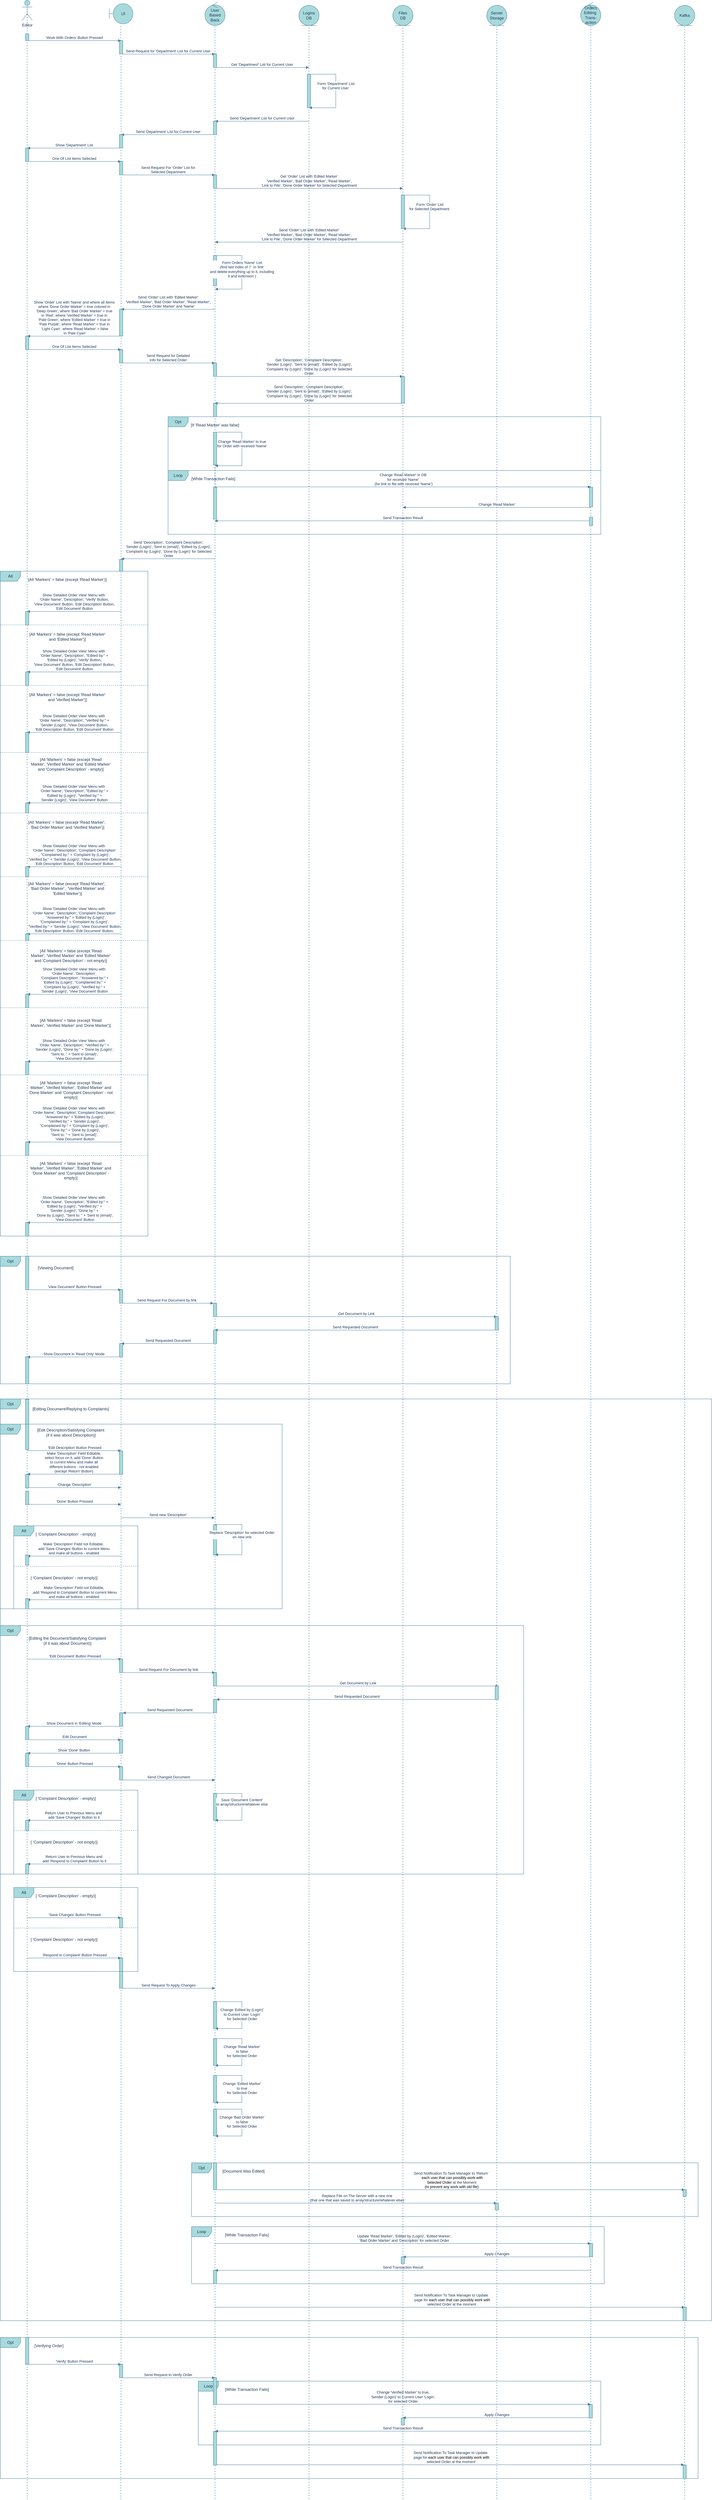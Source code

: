 <mxfile version="22.0.8" type="device">
  <diagram name="Страница — 1" id="NpRtpUgMMMk3ERiUsVs2">
    <mxGraphModel dx="1026" dy="692" grid="1" gridSize="10" guides="1" tooltips="1" connect="1" arrows="1" fold="1" page="1" pageScale="1" pageWidth="3300" pageHeight="7600" math="0" shadow="0">
      <root>
        <mxCell id="0" />
        <mxCell id="1" parent="0" />
        <mxCell id="FSEfA03kbgUQLvhoxwRy-1" value="Editor" style="shape=umlActor;verticalLabelPosition=bottom;verticalAlign=top;html=1;labelBackgroundColor=none;fillColor=#A8DADC;strokeColor=#457B9D;fontColor=#1D3557;" vertex="1" parent="1">
          <mxGeometry x="145" y="120" width="30" height="60" as="geometry" />
        </mxCell>
        <mxCell id="FSEfA03kbgUQLvhoxwRy-5" value="UI" style="shape=umlBoundary;whiteSpace=wrap;html=1;strokeColor=#457B9D;fontColor=#1D3557;fillColor=#A8DADC;" vertex="1" parent="1">
          <mxGeometry x="405" y="130" width="70" height="60" as="geometry" />
        </mxCell>
        <mxCell id="FSEfA03kbgUQLvhoxwRy-6" value="Logins&lt;br&gt;DB" style="ellipse;shape=umlEntity;whiteSpace=wrap;html=1;strokeColor=#457B9D;fontColor=#1D3557;fillColor=#A8DADC;" vertex="1" parent="1">
          <mxGeometry x="970" y="135" width="60" height="60" as="geometry" />
        </mxCell>
        <mxCell id="FSEfA03kbgUQLvhoxwRy-7" value="User&lt;br&gt;Based&lt;br&gt;Back" style="ellipse;shape=umlControl;whiteSpace=wrap;html=1;strokeColor=#457B9D;fontColor=#1D3557;fillColor=#A8DADC;" vertex="1" parent="1">
          <mxGeometry x="690" y="125" width="60" height="70" as="geometry" />
        </mxCell>
        <mxCell id="FSEfA03kbgUQLvhoxwRy-9" value="Orders&lt;br&gt;Editing&amp;nbsp;&lt;br&gt;Trans-action" style="ellipse;shape=umlControl;whiteSpace=wrap;html=1;strokeColor=#457B9D;fontColor=#1D3557;fillColor=#A8DADC;" vertex="1" parent="1">
          <mxGeometry x="1810" y="125" width="60" height="70" as="geometry" />
        </mxCell>
        <mxCell id="FSEfA03kbgUQLvhoxwRy-10" value="Files&lt;br&gt;DB" style="ellipse;shape=umlEntity;whiteSpace=wrap;html=1;strokeColor=#457B9D;fontColor=#1D3557;fillColor=#A8DADC;" vertex="1" parent="1">
          <mxGeometry x="1250" y="135" width="60" height="60" as="geometry" />
        </mxCell>
        <mxCell id="FSEfA03kbgUQLvhoxwRy-11" value="Server&lt;br&gt;Storage" style="ellipse;shape=umlEntity;whiteSpace=wrap;html=1;strokeColor=#457B9D;fontColor=#1D3557;fillColor=#A8DADC;" vertex="1" parent="1">
          <mxGeometry x="1530" y="135" width="60" height="60" as="geometry" />
        </mxCell>
        <mxCell id="FSEfA03kbgUQLvhoxwRy-12" value="" style="endArrow=none;dashed=1;html=1;dashPattern=1 3;strokeWidth=2;rounded=0;strokeColor=#457B9D;fontColor=#1D3557;fillColor=#A8DADC;entryX=0.5;entryY=0.5;entryDx=0;entryDy=0;entryPerimeter=0;" edge="1" parent="1" source="FSEfA03kbgUQLvhoxwRy-173" target="FSEfA03kbgUQLvhoxwRy-1">
          <mxGeometry width="50" height="50" relative="1" as="geometry">
            <mxPoint x="160" y="7561" as="sourcePoint" />
            <mxPoint x="270" y="300" as="targetPoint" />
          </mxGeometry>
        </mxCell>
        <mxCell id="FSEfA03kbgUQLvhoxwRy-13" value="" style="endArrow=none;dashed=1;html=1;dashPattern=1 3;strokeWidth=2;rounded=0;strokeColor=#457B9D;fontColor=#1D3557;fillColor=#A8DADC;entryX=0.486;entryY=1.05;entryDx=0;entryDy=0;entryPerimeter=0;" edge="1" parent="1" source="FSEfA03kbgUQLvhoxwRy-174" target="FSEfA03kbgUQLvhoxwRy-5">
          <mxGeometry width="50" height="50" relative="1" as="geometry">
            <mxPoint x="439" y="7561" as="sourcePoint" />
            <mxPoint x="439.5" y="200" as="targetPoint" />
          </mxGeometry>
        </mxCell>
        <mxCell id="FSEfA03kbgUQLvhoxwRy-14" value="" style="endArrow=none;dashed=1;html=1;dashPattern=1 3;strokeWidth=2;rounded=0;strokeColor=#457B9D;fontColor=#1D3557;fillColor=#A8DADC;" edge="1" parent="1" source="FSEfA03kbgUQLvhoxwRy-176" target="FSEfA03kbgUQLvhoxwRy-7">
          <mxGeometry width="50" height="50" relative="1" as="geometry">
            <mxPoint x="720" y="7560" as="sourcePoint" />
            <mxPoint x="719.5" y="203" as="targetPoint" />
          </mxGeometry>
        </mxCell>
        <mxCell id="FSEfA03kbgUQLvhoxwRy-15" value="" style="endArrow=none;dashed=1;html=1;dashPattern=1 3;strokeWidth=2;rounded=0;strokeColor=#457B9D;fontColor=#1D3557;fillColor=#A8DADC;entryX=0.5;entryY=1;entryDx=0;entryDy=0;" edge="1" parent="1" source="FSEfA03kbgUQLvhoxwRy-178" target="FSEfA03kbgUQLvhoxwRy-6">
          <mxGeometry width="50" height="50" relative="1" as="geometry">
            <mxPoint x="1000" y="7560" as="sourcePoint" />
            <mxPoint x="999.5" y="210" as="targetPoint" />
          </mxGeometry>
        </mxCell>
        <mxCell id="FSEfA03kbgUQLvhoxwRy-16" value="" style="endArrow=none;dashed=1;html=1;dashPattern=1 3;strokeWidth=2;rounded=0;strokeColor=#457B9D;fontColor=#1D3557;fillColor=#A8DADC;entryX=0.5;entryY=1;entryDx=0;entryDy=0;" edge="1" parent="1" source="FSEfA03kbgUQLvhoxwRy-190" target="FSEfA03kbgUQLvhoxwRy-10">
          <mxGeometry width="50" height="50" relative="1" as="geometry">
            <mxPoint x="1280" y="7560" as="sourcePoint" />
            <mxPoint x="1280" y="210" as="targetPoint" />
          </mxGeometry>
        </mxCell>
        <mxCell id="FSEfA03kbgUQLvhoxwRy-18" value="" style="endArrow=none;dashed=1;html=1;dashPattern=1 3;strokeWidth=2;rounded=0;strokeColor=#457B9D;fontColor=#1D3557;fillColor=#A8DADC;entryX=0.5;entryY=1;entryDx=0;entryDy=0;" edge="1" parent="1" target="FSEfA03kbgUQLvhoxwRy-11">
          <mxGeometry width="50" height="50" relative="1" as="geometry">
            <mxPoint x="1560" y="7560" as="sourcePoint" />
            <mxPoint x="1560" y="540" as="targetPoint" />
          </mxGeometry>
        </mxCell>
        <mxCell id="FSEfA03kbgUQLvhoxwRy-19" value="" style="endArrow=none;dashed=1;html=1;dashPattern=1 3;strokeWidth=2;rounded=0;strokeColor=#457B9D;fontColor=#1D3557;fillColor=#A8DADC;" edge="1" parent="1" source="FSEfA03kbgUQLvhoxwRy-292" target="FSEfA03kbgUQLvhoxwRy-9">
          <mxGeometry width="50" height="50" relative="1" as="geometry">
            <mxPoint x="1840" y="7560" as="sourcePoint" />
            <mxPoint x="1840" y="210" as="targetPoint" />
          </mxGeometry>
        </mxCell>
        <mxCell id="FSEfA03kbgUQLvhoxwRy-20" value="&#39;Work With Orders&#39; Button Pressed" style="html=1;verticalAlign=bottom;endArrow=block;curved=0;rounded=0;strokeColor=#457B9D;fontColor=#1D3557;fillColor=#A8DADC;" edge="1" parent="1">
          <mxGeometry width="80" relative="1" as="geometry">
            <mxPoint x="160" y="240" as="sourcePoint" />
            <mxPoint x="440" y="240" as="targetPoint" />
          </mxGeometry>
        </mxCell>
        <mxCell id="FSEfA03kbgUQLvhoxwRy-21" value="Send Request for &#39;Department&#39; List for Current User" style="html=1;verticalAlign=bottom;endArrow=block;curved=0;rounded=0;strokeColor=#457B9D;fontColor=#1D3557;fillColor=#A8DADC;" edge="1" parent="1">
          <mxGeometry width="80" relative="1" as="geometry">
            <mxPoint x="440" y="280" as="sourcePoint" />
            <mxPoint x="720" y="280" as="targetPoint" />
          </mxGeometry>
        </mxCell>
        <mxCell id="FSEfA03kbgUQLvhoxwRy-22" value="Get &#39;Department&#39; List for Current User" style="html=1;verticalAlign=bottom;endArrow=block;curved=0;rounded=0;strokeColor=#457B9D;fontColor=#1D3557;fillColor=#A8DADC;" edge="1" parent="1">
          <mxGeometry width="80" relative="1" as="geometry">
            <mxPoint x="720" y="320" as="sourcePoint" />
            <mxPoint x="1000" y="320" as="targetPoint" />
          </mxGeometry>
        </mxCell>
        <mxCell id="FSEfA03kbgUQLvhoxwRy-24" value="Form &#39;Department&#39; List&lt;br&gt;for Current User&amp;nbsp;" style="html=1;verticalAlign=bottom;endArrow=block;curved=0;rounded=0;strokeColor=#457B9D;fontColor=#1D3557;fillColor=#A8DADC;" edge="1" parent="1">
          <mxGeometry width="80" relative="1" as="geometry">
            <mxPoint x="1000" y="340" as="sourcePoint" />
            <mxPoint x="1000" y="440" as="targetPoint" />
            <Array as="points">
              <mxPoint x="1080" y="340" />
              <mxPoint x="1080" y="440" />
            </Array>
          </mxGeometry>
        </mxCell>
        <mxCell id="FSEfA03kbgUQLvhoxwRy-25" value="Send &#39;Department&#39; List for Current User" style="html=1;verticalAlign=bottom;endArrow=block;curved=0;rounded=0;strokeColor=#457B9D;fontColor=#1D3557;fillColor=#A8DADC;" edge="1" parent="1">
          <mxGeometry width="80" relative="1" as="geometry">
            <mxPoint x="1000" y="480" as="sourcePoint" />
            <mxPoint x="720" y="480" as="targetPoint" />
          </mxGeometry>
        </mxCell>
        <mxCell id="FSEfA03kbgUQLvhoxwRy-26" value="Send &#39;Department&#39; List for Current User" style="html=1;verticalAlign=bottom;endArrow=block;curved=0;rounded=0;strokeColor=#457B9D;fontColor=#1D3557;fillColor=#A8DADC;" edge="1" parent="1">
          <mxGeometry width="80" relative="1" as="geometry">
            <mxPoint x="720" y="520" as="sourcePoint" />
            <mxPoint x="440" y="520" as="targetPoint" />
          </mxGeometry>
        </mxCell>
        <mxCell id="FSEfA03kbgUQLvhoxwRy-27" value="Show &#39;Department&#39; List" style="html=1;verticalAlign=bottom;endArrow=block;curved=0;rounded=0;strokeColor=#457B9D;fontColor=#1D3557;fillColor=#A8DADC;" edge="1" parent="1">
          <mxGeometry width="80" relative="1" as="geometry">
            <mxPoint x="440" y="560" as="sourcePoint" />
            <mxPoint x="160" y="560" as="targetPoint" />
          </mxGeometry>
        </mxCell>
        <mxCell id="FSEfA03kbgUQLvhoxwRy-28" value="One Of List Items Selected" style="html=1;verticalAlign=bottom;endArrow=block;curved=0;rounded=0;strokeColor=#457B9D;fontColor=#1D3557;fillColor=#A8DADC;" edge="1" parent="1">
          <mxGeometry width="80" relative="1" as="geometry">
            <mxPoint x="160" y="600" as="sourcePoint" />
            <mxPoint x="440" y="600" as="targetPoint" />
          </mxGeometry>
        </mxCell>
        <mxCell id="FSEfA03kbgUQLvhoxwRy-29" value="Send Request For &#39;Order&#39; List for&lt;br&gt;Selected Department" style="html=1;verticalAlign=bottom;endArrow=block;curved=0;rounded=0;strokeColor=#457B9D;fontColor=#1D3557;fillColor=#A8DADC;" edge="1" parent="1">
          <mxGeometry width="80" relative="1" as="geometry">
            <mxPoint x="440" y="640" as="sourcePoint" />
            <mxPoint x="720" y="640" as="targetPoint" />
          </mxGeometry>
        </mxCell>
        <mxCell id="FSEfA03kbgUQLvhoxwRy-30" value="Get &#39;Order&#39; List with &#39;Edited Marker&#39;&lt;br&gt;&#39;Verified Marker&#39;, &#39;Bad Order Marker&#39;, &#39;Read Marker&#39;,&lt;br&gt;&#39;Link to File&#39;, &#39;Done Order Marker&#39; for&amp;nbsp;Selected Department" style="html=1;verticalAlign=bottom;endArrow=block;curved=0;rounded=0;strokeColor=#457B9D;fontColor=#1D3557;fillColor=#A8DADC;" edge="1" parent="1">
          <mxGeometry width="80" relative="1" as="geometry">
            <mxPoint x="720" y="680" as="sourcePoint" />
            <mxPoint x="1280" y="680" as="targetPoint" />
          </mxGeometry>
        </mxCell>
        <mxCell id="FSEfA03kbgUQLvhoxwRy-31" value="Form &#39;Order&#39; List&lt;br&gt;for Selected Department&amp;nbsp;" style="html=1;verticalAlign=bottom;endArrow=block;curved=0;rounded=0;strokeColor=#457B9D;fontColor=#1D3557;fillColor=#A8DADC;" edge="1" parent="1">
          <mxGeometry width="80" relative="1" as="geometry">
            <mxPoint x="1280" y="700" as="sourcePoint" />
            <mxPoint x="1280" y="800" as="targetPoint" />
            <Array as="points">
              <mxPoint x="1360" y="700" />
              <mxPoint x="1360" y="800" />
            </Array>
          </mxGeometry>
        </mxCell>
        <mxCell id="FSEfA03kbgUQLvhoxwRy-32" value="Send &#39;Order&#39; List with &#39;Edited Marker&#39;&lt;br&gt;&#39;Verified Marker&#39;, &#39;Bad Order Marker&#39;, &#39;Read Marker&#39;,&lt;br&gt;&#39;Link to File&#39;, &#39;Done Order Marker&#39;&amp;nbsp;for&amp;nbsp;Selected Department" style="html=1;verticalAlign=bottom;endArrow=block;curved=0;rounded=0;strokeColor=#457B9D;fontColor=#1D3557;fillColor=#A8DADC;" edge="1" parent="1">
          <mxGeometry width="80" relative="1" as="geometry">
            <mxPoint x="1280" y="840" as="sourcePoint" />
            <mxPoint x="720" y="840" as="targetPoint" />
          </mxGeometry>
        </mxCell>
        <mxCell id="FSEfA03kbgUQLvhoxwRy-34" value="Send &#39;Order&#39; List with &#39;Edited Marker&#39;&lt;br&gt;&#39;Verified Marker&#39;, &#39;Bad Order Marker&#39;, &#39;Read Marker&#39;,&lt;br&gt;&#39;Done Order Marker&#39;&amp;nbsp;and &#39;Name&#39;" style="html=1;verticalAlign=bottom;endArrow=block;curved=0;rounded=0;strokeColor=#457B9D;fontColor=#1D3557;fillColor=#A8DADC;" edge="1" parent="1">
          <mxGeometry width="80" relative="1" as="geometry">
            <mxPoint x="720" y="1040" as="sourcePoint" />
            <mxPoint x="440" y="1040" as="targetPoint" />
          </mxGeometry>
        </mxCell>
        <mxCell id="FSEfA03kbgUQLvhoxwRy-35" value="Show &#39;Order&#39; List with &#39;Name&#39; and where all Items&lt;br&gt;where &#39;Done Order Marker&#39; = true colored in &lt;br&gt;&#39;Deep Green&#39;,&amp;nbsp;where &#39;Bad Order Marker&#39; = true &lt;br&gt;in &#39;Red&#39;,&amp;nbsp;where&amp;nbsp;&#39;Verified Marker&#39; = true in &lt;br&gt;&#39;Pale Green&#39;,&amp;nbsp;where &#39;Edited Marker&#39; = true in &lt;br&gt;&#39;Pale Purple&#39;,&amp;nbsp;where &#39;Read Marker&#39; = true in&lt;br&gt;&amp;nbsp;&#39;Light Cyan&#39;,&amp;nbsp;where &#39;Read Marker&#39; = false&lt;br&gt;&amp;nbsp;in &#39;Pale Cyan&#39;" style="html=1;verticalAlign=bottom;endArrow=block;curved=0;rounded=0;strokeColor=#457B9D;fontColor=#1D3557;fillColor=#A8DADC;" edge="1" parent="1">
          <mxGeometry width="80" relative="1" as="geometry">
            <mxPoint x="440" y="1120" as="sourcePoint" />
            <mxPoint x="160" y="1120" as="targetPoint" />
          </mxGeometry>
        </mxCell>
        <mxCell id="FSEfA03kbgUQLvhoxwRy-37" value="One Of List Items Selected" style="html=1;verticalAlign=bottom;endArrow=block;curved=0;rounded=0;strokeColor=#457B9D;fontColor=#1D3557;fillColor=#A8DADC;" edge="1" parent="1">
          <mxGeometry width="80" relative="1" as="geometry">
            <mxPoint x="160" y="1160" as="sourcePoint" />
            <mxPoint x="440" y="1160" as="targetPoint" />
          </mxGeometry>
        </mxCell>
        <mxCell id="FSEfA03kbgUQLvhoxwRy-38" value="Send Request for Detailed &lt;br&gt;Info&amp;nbsp;for Selected&amp;nbsp;Order" style="html=1;verticalAlign=bottom;endArrow=block;curved=0;rounded=0;strokeColor=#457B9D;fontColor=#1D3557;fillColor=#A8DADC;" edge="1" parent="1">
          <mxGeometry width="80" relative="1" as="geometry">
            <mxPoint x="440" y="1200" as="sourcePoint" />
            <mxPoint x="720" y="1200" as="targetPoint" />
          </mxGeometry>
        </mxCell>
        <mxCell id="FSEfA03kbgUQLvhoxwRy-39" value="Get &#39;Description&#39;, &#39;Complaint Description&#39;,&lt;br&gt;&#39;Sender (Login)&#39;, &#39;Sent to (email)&#39;, &#39;Edited by (Login)&#39;,&lt;br&gt;&#39;Complaint by (Login)&#39;, &#39;Done by (Login)&#39; for Selected&lt;br&gt;Order" style="html=1;verticalAlign=bottom;endArrow=block;curved=0;rounded=0;strokeColor=#457B9D;fontColor=#1D3557;fillColor=#A8DADC;" edge="1" parent="1">
          <mxGeometry width="80" relative="1" as="geometry">
            <mxPoint x="720" y="1240" as="sourcePoint" />
            <mxPoint x="1280" y="1240" as="targetPoint" />
          </mxGeometry>
        </mxCell>
        <mxCell id="FSEfA03kbgUQLvhoxwRy-40" value="Send &#39;Description&#39;, &#39;Complaint Description&#39;,&lt;br style=&quot;border-color: var(--border-color);&quot;&gt;&#39;Sender (Login)&#39;, &#39;Sent to (email)&#39;, &#39;Edited by (Login)&#39;,&lt;br style=&quot;border-color: var(--border-color);&quot;&gt;&#39;Complaint by (Login)&#39;, &#39;Done by (Login)&#39; for Selected&lt;br style=&quot;border-color: var(--border-color);&quot;&gt;Order" style="html=1;verticalAlign=bottom;endArrow=block;curved=0;rounded=0;strokeColor=#457B9D;fontColor=#1D3557;fillColor=#A8DADC;" edge="1" parent="1">
          <mxGeometry width="80" relative="1" as="geometry">
            <mxPoint x="1281" y="1320" as="sourcePoint" />
            <mxPoint x="719" y="1320" as="targetPoint" />
            <Array as="points" />
          </mxGeometry>
        </mxCell>
        <mxCell id="FSEfA03kbgUQLvhoxwRy-41" value="Send &#39;Description&#39;, &#39;Complaint Description&#39;,&lt;br style=&quot;border-color: var(--border-color);&quot;&gt;&#39;Sender (Login)&#39;, &#39;Sent to (email)&#39;, &#39;Edited by (Login)&#39;,&lt;br style=&quot;border-color: var(--border-color);&quot;&gt;&#39;Complaint by (Login)&#39;, &#39;Done by (Login)&#39; for Selected&lt;br style=&quot;border-color: var(--border-color);&quot;&gt;Order" style="html=1;verticalAlign=bottom;endArrow=block;curved=0;rounded=0;strokeColor=#457B9D;fontColor=#1D3557;fillColor=#A8DADC;" edge="1" parent="1">
          <mxGeometry width="80" relative="1" as="geometry">
            <mxPoint x="721" y="1783" as="sourcePoint" />
            <mxPoint x="440" y="1783" as="targetPoint" />
            <Array as="points" />
          </mxGeometry>
        </mxCell>
        <mxCell id="FSEfA03kbgUQLvhoxwRy-42" value="Show &#39;Detailed Order View&#39; Menu with&amp;nbsp;&lt;br&gt;&#39;Order Name&#39;, &#39;Description&#39;, &#39;Verify&#39; Button,&lt;br&gt;&#39;View Document&#39; Button, &#39;Edit Description&#39; Button,&lt;br&gt;&#39;Edit Document&#39; Button" style="html=1;verticalAlign=bottom;endArrow=block;curved=0;rounded=0;strokeColor=#457B9D;fontColor=#1D3557;fillColor=#A8DADC;" edge="1" parent="1">
          <mxGeometry width="80" relative="1" as="geometry">
            <mxPoint x="440.5" y="1940" as="sourcePoint" />
            <mxPoint x="159.5" y="1940" as="targetPoint" />
            <Array as="points" />
          </mxGeometry>
        </mxCell>
        <mxCell id="FSEfA03kbgUQLvhoxwRy-44" value="Change &#39;Read Marker&#39; to true&lt;br&gt;for Order with received &#39;Name&#39;" style="html=1;verticalAlign=bottom;endArrow=block;curved=0;rounded=0;strokeColor=#457B9D;fontColor=#1D3557;fillColor=#A8DADC;" edge="1" parent="1">
          <mxGeometry width="80" relative="1" as="geometry">
            <mxPoint x="720" y="1406" as="sourcePoint" />
            <mxPoint x="720" y="1506" as="targetPoint" />
            <Array as="points">
              <mxPoint x="800" y="1406" />
              <mxPoint x="800" y="1506" />
            </Array>
          </mxGeometry>
        </mxCell>
        <mxCell id="FSEfA03kbgUQLvhoxwRy-45" value="Change &#39;Read Marker&#39; in DB&lt;br&gt;for received &#39;Name&#39;&lt;br&gt;&amp;nbsp;(for link to file with received &#39;Name&#39;)" style="html=1;verticalAlign=bottom;endArrow=block;curved=0;rounded=0;strokeColor=#457B9D;fontColor=#1D3557;fillColor=#A8DADC;" edge="1" parent="1">
          <mxGeometry width="80" relative="1" as="geometry">
            <mxPoint x="720" y="1569" as="sourcePoint" />
            <mxPoint x="1840" y="1569" as="targetPoint" />
          </mxGeometry>
        </mxCell>
        <mxCell id="FSEfA03kbgUQLvhoxwRy-46" value="Change &#39;Read Marker&#39;" style="html=1;verticalAlign=bottom;endArrow=block;curved=0;rounded=0;strokeColor=#457B9D;fontColor=#1D3557;fillColor=#A8DADC;" edge="1" parent="1">
          <mxGeometry width="80" relative="1" as="geometry">
            <mxPoint x="1840" y="1630" as="sourcePoint" />
            <mxPoint x="1280" y="1630" as="targetPoint" />
          </mxGeometry>
        </mxCell>
        <mxCell id="FSEfA03kbgUQLvhoxwRy-47" value="Send Transaction Result" style="html=1;verticalAlign=bottom;endArrow=block;curved=0;rounded=0;strokeColor=#457B9D;fontColor=#1D3557;fillColor=#A8DADC;" edge="1" parent="1">
          <mxGeometry width="80" relative="1" as="geometry">
            <mxPoint x="1840" y="1670" as="sourcePoint" />
            <mxPoint x="719" y="1670" as="targetPoint" />
          </mxGeometry>
        </mxCell>
        <mxCell id="FSEfA03kbgUQLvhoxwRy-54" value="" style="endArrow=none;dashed=1;html=1;dashPattern=1 3;strokeWidth=2;rounded=0;strokeColor=#457B9D;fontColor=#1D3557;fillColor=#A8DADC;entryX=0.5;entryY=0.986;entryDx=0;entryDy=0;entryPerimeter=0;" edge="1" parent="1" source="FSEfA03kbgUQLvhoxwRy-56" target="FSEfA03kbgUQLvhoxwRy-55">
          <mxGeometry width="50" height="50" relative="1" as="geometry">
            <mxPoint x="720" y="4576" as="sourcePoint" />
            <mxPoint x="720" y="1051" as="targetPoint" />
          </mxGeometry>
        </mxCell>
        <mxCell id="FSEfA03kbgUQLvhoxwRy-57" value="" style="html=1;points=[[0,0,0,0,5],[0,1,0,0,-5],[1,0,0,0,5],[1,1,0,0,-5]];perimeter=orthogonalPerimeter;outlineConnect=0;targetShapes=umlLifeline;portConstraint=eastwest;newEdgeStyle={&quot;curved&quot;:0,&quot;rounded&quot;:0};strokeColor=#457B9D;fontColor=#1D3557;fillColor=#A8DADC;" vertex="1" parent="1">
          <mxGeometry x="1836" y="1570" width="10" height="58" as="geometry" />
        </mxCell>
        <mxCell id="FSEfA03kbgUQLvhoxwRy-58" value="" style="html=1;points=[[0,0,0,0,5],[0,1,0,0,-5],[1,0,0,0,5],[1,1,0,0,-5]];perimeter=orthogonalPerimeter;outlineConnect=0;targetShapes=umlLifeline;portConstraint=eastwest;newEdgeStyle={&quot;curved&quot;:0,&quot;rounded&quot;:0};strokeColor=#457B9D;fontColor=#1D3557;fillColor=#A8DADC;" vertex="1" parent="1">
          <mxGeometry x="1836" y="1659" width="10" height="25" as="geometry" />
        </mxCell>
        <mxCell id="FSEfA03kbgUQLvhoxwRy-60" value="Kafka" style="ellipse;shape=umlEntity;whiteSpace=wrap;html=1;strokeColor=#457B9D;fontColor=#1D3557;fillColor=#A8DADC;" vertex="1" parent="1">
          <mxGeometry x="2090" y="135" width="60" height="60" as="geometry" />
        </mxCell>
        <mxCell id="FSEfA03kbgUQLvhoxwRy-61" value="" style="endArrow=none;dashed=1;html=1;dashPattern=1 3;strokeWidth=2;rounded=0;strokeColor=#457B9D;fontColor=#1D3557;fillColor=#A8DADC;entryX=0.5;entryY=1;entryDx=0;entryDy=0;" edge="1" parent="1" target="FSEfA03kbgUQLvhoxwRy-60" source="FSEfA03kbgUQLvhoxwRy-289">
          <mxGeometry width="50" height="50" relative="1" as="geometry">
            <mxPoint x="2120" y="7560" as="sourcePoint" />
            <mxPoint x="2120" y="200" as="targetPoint" />
          </mxGeometry>
        </mxCell>
        <mxCell id="FSEfA03kbgUQLvhoxwRy-65" value="Show &#39;Detailed Order View&#39; Menu with&amp;nbsp;&lt;br&gt;&#39;Order Name&#39;, &#39;Description&#39;, &quot;Edited by:&quot; +&lt;br&gt;&#39;Edited by (Login)&#39;, &#39;Verify&#39; Button,&lt;br&gt;&#39;View Document&#39; Button, &#39;Edit Description&#39; Button,&lt;br&gt;&#39;Edit Document&#39; Button" style="html=1;verticalAlign=bottom;endArrow=block;curved=0;rounded=0;strokeColor=#457B9D;fontColor=#1D3557;fillColor=#A8DADC;" edge="1" parent="1">
          <mxGeometry width="80" relative="1" as="geometry">
            <mxPoint x="440.5" y="2120" as="sourcePoint" />
            <mxPoint x="159.5" y="2120" as="targetPoint" />
            <Array as="points" />
          </mxGeometry>
        </mxCell>
        <mxCell id="FSEfA03kbgUQLvhoxwRy-68" value="Show &#39;Detailed Order View&#39; Menu with&amp;nbsp;&lt;br&gt;&#39;Order Name&#39;, &#39;Description&#39;, &quot;Verified by:&quot; +&lt;br&gt;&#39;Sender (Login)&#39;,&amp;nbsp;&#39;View Document&#39; Button, &lt;br&gt;&#39;Edit Description&#39; Button,&amp;nbsp;&#39;Edit Document&#39; Button" style="html=1;verticalAlign=bottom;endArrow=block;curved=0;rounded=0;strokeColor=#457B9D;fontColor=#1D3557;fillColor=#A8DADC;" edge="1" parent="1">
          <mxGeometry width="80" relative="1" as="geometry">
            <mxPoint x="440.5" y="2300" as="sourcePoint" />
            <mxPoint x="159.5" y="2300" as="targetPoint" />
            <Array as="points" />
          </mxGeometry>
        </mxCell>
        <mxCell id="FSEfA03kbgUQLvhoxwRy-71" value="Show &#39;Detailed Order View&#39; Menu with&amp;nbsp;&lt;br&gt;&#39;Order Name&#39;, &#39;Description&#39;, &quot;Edited by:&quot; +&lt;br&gt;&#39;Edited by (Login)&#39;, &quot;Verified by:&quot; +&lt;br&gt;&#39;Sender (Login)&#39;,&amp;nbsp;&#39;View Document&#39; Button" style="html=1;verticalAlign=bottom;endArrow=block;curved=0;rounded=0;strokeColor=#457B9D;fontColor=#1D3557;fillColor=#A8DADC;" edge="1" parent="1">
          <mxGeometry x="0.004" width="80" relative="1" as="geometry">
            <mxPoint x="441" y="2510" as="sourcePoint" />
            <mxPoint x="160" y="2510" as="targetPoint" />
            <Array as="points" />
            <mxPoint as="offset" />
          </mxGeometry>
        </mxCell>
        <mxCell id="FSEfA03kbgUQLvhoxwRy-75" value="Show &#39;Detailed Order View&#39; Menu with&amp;nbsp;&lt;br&gt;&#39;Order Name&#39;, &#39;Description&#39;, &#39;Complaint Description&#39;&lt;br&gt;, &quot;Complained by:&quot; + &#39;Complaint by (Login)&#39;,&lt;br&gt;&amp;nbsp;&quot;Verified by:&quot; +&amp;nbsp;&#39;Sender (Login)&#39;,&amp;nbsp;&#39;View Document&#39; Button, &lt;br&gt;&#39;Edit Description&#39; Button,&amp;nbsp;&#39;Edit Document&#39; Button" style="html=1;verticalAlign=bottom;endArrow=block;curved=0;rounded=0;strokeColor=#457B9D;fontColor=#1D3557;fillColor=#A8DADC;" edge="1" parent="1">
          <mxGeometry width="80" relative="1" as="geometry">
            <mxPoint x="440.5" y="2700" as="sourcePoint" />
            <mxPoint x="159.5" y="2700" as="targetPoint" />
            <Array as="points" />
          </mxGeometry>
        </mxCell>
        <mxCell id="FSEfA03kbgUQLvhoxwRy-78" value="Show &#39;Detailed Order View&#39; Menu with&amp;nbsp;&lt;br&gt;&#39;Order Name&#39;, &#39;Description&#39;, &#39;Complaint Description&#39;&lt;br&gt;,&amp;nbsp;&amp;nbsp;&quot;Answered by:&quot; +&amp;nbsp;&#39;Edited by (Login)&#39;,&lt;br&gt;&quot;Complained by:&quot; + &#39;Complaint by (Login)&#39;,&lt;br&gt;&amp;nbsp;&quot;Verified by:&quot; +&amp;nbsp;&#39;Sender (Login)&#39;,&amp;nbsp;&#39;View Document&#39; Button, &lt;br&gt;&#39;Edit Description&#39; Button,&amp;nbsp;&#39;Edit Document&#39; Button, " style="html=1;verticalAlign=bottom;endArrow=block;curved=0;rounded=0;strokeColor=#457B9D;fontColor=#1D3557;fillColor=#A8DADC;" edge="1" parent="1">
          <mxGeometry x="0.004" width="80" relative="1" as="geometry">
            <mxPoint x="440.5" y="2900" as="sourcePoint" />
            <mxPoint x="159.5" y="2900" as="targetPoint" />
            <Array as="points" />
            <mxPoint as="offset" />
          </mxGeometry>
        </mxCell>
        <mxCell id="FSEfA03kbgUQLvhoxwRy-82" value="Show &#39;Detailed Order View&#39; Menu with&amp;nbsp;&lt;br&gt;&#39;Order Name&#39;, &#39;Description&#39;,&amp;nbsp;&lt;br&gt;&#39;Complaint Description&#39;, &quot;Answered by:&quot; +&lt;br&gt;&#39;Edited by (Login)&#39;,&amp;nbsp;&quot;Complained by:&quot; + &lt;br&gt;&#39;Complaint by (Login)&#39;,&amp;nbsp;&quot;Verified by:&quot; +&lt;br&gt;&#39;Sender (Login)&#39;,&amp;nbsp;&#39;View Document&#39; Button" style="html=1;verticalAlign=bottom;endArrow=block;curved=0;rounded=0;strokeColor=#457B9D;fontColor=#1D3557;fillColor=#A8DADC;" edge="1" parent="1">
          <mxGeometry width="80" relative="1" as="geometry">
            <mxPoint x="441" y="3080" as="sourcePoint" />
            <mxPoint x="160" y="3080" as="targetPoint" />
            <Array as="points" />
          </mxGeometry>
        </mxCell>
        <mxCell id="FSEfA03kbgUQLvhoxwRy-85" value="Show &#39;Detailed Order View&#39; Menu with&amp;nbsp;&lt;br&gt;&#39;Order Name&#39;, &#39;Description&#39;,&amp;nbsp;&quot;Verified by:&quot; +&lt;br&gt;&#39;Sender (Login)&#39;, &quot;Done by:&quot; + &#39;Done by (Login)&#39;,&lt;br&gt;&quot;Sent to: &quot; + &#39;Sent to (email)&#39;,&lt;br&gt;&amp;nbsp;&#39;View Document&#39; Button" style="html=1;verticalAlign=bottom;endArrow=block;curved=0;rounded=0;strokeColor=#457B9D;fontColor=#1D3557;fillColor=#A8DADC;" edge="1" parent="1">
          <mxGeometry x="0.004" width="80" relative="1" as="geometry">
            <mxPoint x="441" y="3280" as="sourcePoint" />
            <mxPoint x="160" y="3280" as="targetPoint" />
            <Array as="points" />
            <mxPoint as="offset" />
          </mxGeometry>
        </mxCell>
        <mxCell id="FSEfA03kbgUQLvhoxwRy-88" value="Show &#39;Detailed Order View&#39; Menu with&amp;nbsp;&lt;br&gt;&#39;Order Name&#39;, &#39;Description&#39;,&#39;Complaint Description&#39;,&lt;br&gt;&amp;nbsp;&quot;Answered by:&quot; +&amp;nbsp;&#39;Edited by (Login)&#39;,&lt;br&gt;&quot;Verified by:&quot; +&amp;nbsp;&#39;Sender (Login)&#39;,&lt;br&gt;&quot;Complained by:&quot; +&amp;nbsp;&#39;Complaint by (Login)&#39;,&lt;br&gt;&amp;nbsp;&quot;Done by:&quot; + &#39;Done by (Login)&#39;,&lt;br&gt;&quot;Sent to: &quot; + &#39;Sent to (email)&#39;,&lt;br&gt;&amp;nbsp;&#39;View Document&#39; Button" style="html=1;verticalAlign=bottom;endArrow=block;curved=0;rounded=0;strokeColor=#457B9D;fontColor=#1D3557;fillColor=#A8DADC;" edge="1" parent="1">
          <mxGeometry x="0.004" width="80" relative="1" as="geometry">
            <mxPoint x="441" y="3520" as="sourcePoint" />
            <mxPoint x="160" y="3520" as="targetPoint" />
            <Array as="points" />
            <mxPoint as="offset" />
          </mxGeometry>
        </mxCell>
        <mxCell id="FSEfA03kbgUQLvhoxwRy-91" value="Show &#39;Detailed Order View&#39; Menu with&amp;nbsp;&lt;br&gt;&#39;Order Name&#39;, &#39;Description&#39;,&amp;nbsp;&quot;Edited by:&quot; +&lt;br&gt;&amp;nbsp;&#39;Edited by (Login)&#39;,&amp;nbsp;&quot;Verified by:&quot; +&amp;nbsp;&lt;br&gt;&#39;Sender (Login)&#39;,&amp;nbsp;&quot;Done by:&quot; +&lt;br&gt;&amp;nbsp;&#39;Done by (Login)&#39;,&amp;nbsp;&quot;Sent to: &quot; + &#39;Sent to (email)&#39;,&lt;br&gt;&amp;nbsp;&#39;View Document&#39; Button" style="html=1;verticalAlign=bottom;endArrow=block;curved=0;rounded=0;strokeColor=#457B9D;fontColor=#1D3557;fillColor=#A8DADC;" edge="1" parent="1">
          <mxGeometry x="0.004" width="80" relative="1" as="geometry">
            <mxPoint x="440.5" y="3760" as="sourcePoint" />
            <mxPoint x="159.5" y="3760" as="targetPoint" />
            <Array as="points" />
            <mxPoint as="offset" />
          </mxGeometry>
        </mxCell>
        <mxCell id="FSEfA03kbgUQLvhoxwRy-92" value="&#39;View Document&#39; Button Pressed" style="html=1;verticalAlign=bottom;endArrow=block;curved=0;rounded=0;strokeColor=#457B9D;fontColor=#1D3557;fillColor=#A8DADC;" edge="1" parent="1">
          <mxGeometry x="0.007" width="80" relative="1" as="geometry">
            <mxPoint x="160" y="3960" as="sourcePoint" />
            <mxPoint x="440" y="3960" as="targetPoint" />
            <Array as="points" />
            <mxPoint as="offset" />
          </mxGeometry>
        </mxCell>
        <mxCell id="FSEfA03kbgUQLvhoxwRy-93" value="Send Request For Document by link" style="html=1;verticalAlign=bottom;endArrow=block;curved=0;rounded=0;strokeColor=#457B9D;fontColor=#1D3557;fillColor=#A8DADC;" edge="1" parent="1">
          <mxGeometry x="0.004" width="80" relative="1" as="geometry">
            <mxPoint x="435" y="4000" as="sourcePoint" />
            <mxPoint x="715" y="4000" as="targetPoint" />
            <Array as="points" />
            <mxPoint as="offset" />
          </mxGeometry>
        </mxCell>
        <mxCell id="FSEfA03kbgUQLvhoxwRy-94" value="Get Document by Link" style="html=1;verticalAlign=bottom;endArrow=block;curved=0;rounded=0;strokeColor=#457B9D;fontColor=#1D3557;fillColor=#A8DADC;" edge="1" parent="1">
          <mxGeometry x="0.004" width="80" relative="1" as="geometry">
            <mxPoint x="718" y="4040" as="sourcePoint" />
            <mxPoint x="1560" y="4040" as="targetPoint" />
            <Array as="points" />
            <mxPoint as="offset" />
          </mxGeometry>
        </mxCell>
        <mxCell id="FSEfA03kbgUQLvhoxwRy-95" value="Send Requested Document" style="html=1;verticalAlign=bottom;endArrow=block;curved=0;rounded=0;strokeColor=#457B9D;fontColor=#1D3557;fillColor=#A8DADC;" edge="1" parent="1">
          <mxGeometry x="0.004" width="80" relative="1" as="geometry">
            <mxPoint x="1560" y="4080" as="sourcePoint" />
            <mxPoint x="719" y="4080" as="targetPoint" />
            <Array as="points" />
            <mxPoint as="offset" />
          </mxGeometry>
        </mxCell>
        <mxCell id="FSEfA03kbgUQLvhoxwRy-96" value="Send Requested Document" style="html=1;verticalAlign=bottom;endArrow=block;curved=0;rounded=0;strokeColor=#457B9D;fontColor=#1D3557;fillColor=#A8DADC;" edge="1" parent="1">
          <mxGeometry x="0.004" width="80" relative="1" as="geometry">
            <mxPoint x="720.5" y="4120" as="sourcePoint" />
            <mxPoint x="440" y="4120" as="targetPoint" />
            <Array as="points" />
            <mxPoint as="offset" />
          </mxGeometry>
        </mxCell>
        <mxCell id="FSEfA03kbgUQLvhoxwRy-97" value="Show Document in &#39;Read Only&#39; Mode" style="html=1;verticalAlign=bottom;endArrow=block;curved=0;rounded=0;strokeColor=#457B9D;fontColor=#1D3557;fillColor=#A8DADC;" edge="1" parent="1">
          <mxGeometry x="0.004" width="80" relative="1" as="geometry">
            <mxPoint x="440.25" y="4160" as="sourcePoint" />
            <mxPoint x="159.75" y="4160" as="targetPoint" />
            <Array as="points" />
            <mxPoint as="offset" />
          </mxGeometry>
        </mxCell>
        <mxCell id="FSEfA03kbgUQLvhoxwRy-100" value="&#39;Edit Description&#39; Button Pressed" style="html=1;verticalAlign=bottom;endArrow=block;curved=0;rounded=0;strokeColor=#457B9D;fontColor=#1D3557;fillColor=#A8DADC;" edge="1" parent="1">
          <mxGeometry x="0.007" width="80" relative="1" as="geometry">
            <mxPoint x="160" y="4439" as="sourcePoint" />
            <mxPoint x="440" y="4439" as="targetPoint" />
            <Array as="points" />
            <mxPoint as="offset" />
          </mxGeometry>
        </mxCell>
        <mxCell id="FSEfA03kbgUQLvhoxwRy-101" value="Make &#39;Description&#39; Field Editable,&lt;br&gt;select focus on it, add &#39;Done&#39; Button&lt;br&gt;to current Menu and make all&lt;br&gt;different buttons - not enabled &lt;br&gt;(except &#39;Return&#39; Button)" style="html=1;verticalAlign=bottom;endArrow=block;curved=0;rounded=0;strokeColor=#457B9D;fontColor=#1D3557;fillColor=#A8DADC;" edge="1" parent="1">
          <mxGeometry x="0.007" width="80" relative="1" as="geometry">
            <mxPoint x="440" y="4509" as="sourcePoint" />
            <mxPoint x="160" y="4509" as="targetPoint" />
            <Array as="points" />
            <mxPoint as="offset" />
          </mxGeometry>
        </mxCell>
        <mxCell id="FSEfA03kbgUQLvhoxwRy-102" value="Change &#39;Description&#39;" style="html=1;verticalAlign=bottom;endArrow=block;curved=0;rounded=0;strokeColor=#457B9D;fontColor=#1D3557;fillColor=#A8DADC;" edge="1" parent="1">
          <mxGeometry x="0.007" width="80" relative="1" as="geometry">
            <mxPoint x="160" y="4549" as="sourcePoint" />
            <mxPoint x="440" y="4549" as="targetPoint" />
            <Array as="points" />
            <mxPoint as="offset" />
          </mxGeometry>
        </mxCell>
        <mxCell id="FSEfA03kbgUQLvhoxwRy-103" value="&#39;Done&#39; Button Pressed" style="html=1;verticalAlign=bottom;endArrow=block;curved=0;rounded=0;strokeColor=#457B9D;fontColor=#1D3557;fillColor=#A8DADC;" edge="1" parent="1">
          <mxGeometry x="0.007" width="80" relative="1" as="geometry">
            <mxPoint x="160" y="4599" as="sourcePoint" />
            <mxPoint x="440" y="4599" as="targetPoint" />
            <Array as="points" />
            <mxPoint as="offset" />
          </mxGeometry>
        </mxCell>
        <mxCell id="FSEfA03kbgUQLvhoxwRy-105" value="Send new &#39;Description&#39;" style="html=1;verticalAlign=bottom;endArrow=block;curved=0;rounded=0;strokeColor=#457B9D;fontColor=#1D3557;fillColor=#A8DADC;" edge="1" parent="1">
          <mxGeometry x="0.007" width="80" relative="1" as="geometry">
            <mxPoint x="439" y="4639" as="sourcePoint" />
            <mxPoint x="719" y="4639" as="targetPoint" />
            <Array as="points" />
            <mxPoint as="offset" />
          </mxGeometry>
        </mxCell>
        <mxCell id="FSEfA03kbgUQLvhoxwRy-106" value="Make &#39;Description&#39; Field not Editable,&amp;nbsp;&lt;br&gt;add &#39;Save Changes&#39; Button&amp;nbsp;to current Menu&lt;br&gt;and make all buttons - enabled" style="html=1;verticalAlign=bottom;endArrow=block;curved=0;rounded=0;strokeColor=#457B9D;fontColor=#1D3557;fillColor=#A8DADC;" edge="1" parent="1">
          <mxGeometry x="0.007" width="80" relative="1" as="geometry">
            <mxPoint x="440" y="4753" as="sourcePoint" />
            <mxPoint x="160" y="4753" as="targetPoint" />
            <Array as="points" />
            <mxPoint as="offset" />
          </mxGeometry>
        </mxCell>
        <mxCell id="FSEfA03kbgUQLvhoxwRy-107" value="Make &#39;Description&#39; Field not Editable,&lt;br&gt;&amp;nbsp;,add &#39;Respond to Complaint&#39; Button&amp;nbsp;to current Menu&lt;br&gt;and make all buttons - enabled" style="html=1;verticalAlign=bottom;endArrow=block;curved=0;rounded=0;strokeColor=#457B9D;fontColor=#1D3557;fillColor=#A8DADC;" edge="1" parent="1">
          <mxGeometry x="0.007" width="80" relative="1" as="geometry">
            <mxPoint x="440" y="4883" as="sourcePoint" />
            <mxPoint x="160" y="4883" as="targetPoint" />
            <Array as="points" />
            <mxPoint as="offset" />
          </mxGeometry>
        </mxCell>
        <mxCell id="FSEfA03kbgUQLvhoxwRy-118" value="&#39;Edit Document&#39; Button Pressed" style="html=1;verticalAlign=bottom;endArrow=block;curved=0;rounded=0;strokeColor=#457B9D;fontColor=#1D3557;fillColor=#A8DADC;" edge="1" parent="1">
          <mxGeometry x="0.007" width="80" relative="1" as="geometry">
            <mxPoint x="161" y="5060" as="sourcePoint" />
            <mxPoint x="441" y="5060" as="targetPoint" />
            <Array as="points" />
            <mxPoint as="offset" />
          </mxGeometry>
        </mxCell>
        <mxCell id="FSEfA03kbgUQLvhoxwRy-119" value="Send Request For Document by link" style="html=1;verticalAlign=bottom;endArrow=block;curved=0;rounded=0;strokeColor=#457B9D;fontColor=#1D3557;fillColor=#A8DADC;" edge="1" parent="1">
          <mxGeometry x="0.004" width="80" relative="1" as="geometry">
            <mxPoint x="440" y="5100" as="sourcePoint" />
            <mxPoint x="720" y="5100" as="targetPoint" />
            <Array as="points" />
            <mxPoint as="offset" />
          </mxGeometry>
        </mxCell>
        <mxCell id="FSEfA03kbgUQLvhoxwRy-120" value="Get Document by Link" style="html=1;verticalAlign=bottom;endArrow=block;curved=0;rounded=0;strokeColor=#457B9D;fontColor=#1D3557;fillColor=#A8DADC;" edge="1" parent="1">
          <mxGeometry x="0.004" width="80" relative="1" as="geometry">
            <mxPoint x="723" y="5140" as="sourcePoint" />
            <mxPoint x="1565" y="5140" as="targetPoint" />
            <Array as="points" />
            <mxPoint as="offset" />
          </mxGeometry>
        </mxCell>
        <mxCell id="FSEfA03kbgUQLvhoxwRy-121" value="Send Requested Document" style="html=1;verticalAlign=bottom;endArrow=block;curved=0;rounded=0;strokeColor=#457B9D;fontColor=#1D3557;fillColor=#A8DADC;" edge="1" parent="1">
          <mxGeometry x="0.004" width="80" relative="1" as="geometry">
            <mxPoint x="1565" y="5180" as="sourcePoint" />
            <mxPoint x="724" y="5180" as="targetPoint" />
            <Array as="points" />
            <mxPoint as="offset" />
          </mxGeometry>
        </mxCell>
        <mxCell id="FSEfA03kbgUQLvhoxwRy-122" value="Send Requested Document" style="html=1;verticalAlign=bottom;endArrow=block;curved=0;rounded=0;strokeColor=#457B9D;fontColor=#1D3557;fillColor=#A8DADC;" edge="1" parent="1">
          <mxGeometry x="0.004" width="80" relative="1" as="geometry">
            <mxPoint x="725.5" y="5220" as="sourcePoint" />
            <mxPoint x="445" y="5220" as="targetPoint" />
            <Array as="points" />
            <mxPoint as="offset" />
          </mxGeometry>
        </mxCell>
        <mxCell id="FSEfA03kbgUQLvhoxwRy-123" value="Show Document in &#39;Editing&#39; Mode" style="html=1;verticalAlign=bottom;endArrow=block;curved=0;rounded=0;strokeColor=#457B9D;fontColor=#1D3557;fillColor=#A8DADC;" edge="1" parent="1">
          <mxGeometry x="0.004" width="80" relative="1" as="geometry">
            <mxPoint x="440.25" y="5260" as="sourcePoint" />
            <mxPoint x="159.75" y="5260" as="targetPoint" />
            <Array as="points" />
            <mxPoint as="offset" />
          </mxGeometry>
        </mxCell>
        <mxCell id="FSEfA03kbgUQLvhoxwRy-124" value="Edit Document" style="html=1;verticalAlign=bottom;endArrow=block;curved=0;rounded=0;strokeColor=#457B9D;fontColor=#1D3557;fillColor=#A8DADC;" edge="1" parent="1">
          <mxGeometry x="0.007" width="80" relative="1" as="geometry">
            <mxPoint x="160" y="5300" as="sourcePoint" />
            <mxPoint x="440" y="5300" as="targetPoint" />
            <Array as="points" />
            <mxPoint as="offset" />
          </mxGeometry>
        </mxCell>
        <mxCell id="FSEfA03kbgUQLvhoxwRy-125" value="Show &#39;Done&#39; Button" style="html=1;verticalAlign=bottom;endArrow=block;curved=0;rounded=0;strokeColor=#457B9D;fontColor=#1D3557;fillColor=#A8DADC;" edge="1" parent="1">
          <mxGeometry x="0.007" width="80" relative="1" as="geometry">
            <mxPoint x="440" y="5340" as="sourcePoint" />
            <mxPoint x="160" y="5340" as="targetPoint" />
            <Array as="points" />
            <mxPoint as="offset" />
          </mxGeometry>
        </mxCell>
        <mxCell id="FSEfA03kbgUQLvhoxwRy-126" value="&#39;Done&#39; Button Pressed" style="html=1;verticalAlign=bottom;endArrow=block;curved=0;rounded=0;strokeColor=#457B9D;fontColor=#1D3557;fillColor=#A8DADC;" edge="1" parent="1">
          <mxGeometry x="0.007" width="80" relative="1" as="geometry">
            <mxPoint x="160" y="5380" as="sourcePoint" />
            <mxPoint x="440" y="5380" as="targetPoint" />
            <Array as="points" />
            <mxPoint as="offset" />
          </mxGeometry>
        </mxCell>
        <mxCell id="FSEfA03kbgUQLvhoxwRy-127" value="Send Changed Document" style="html=1;verticalAlign=bottom;endArrow=block;curved=0;rounded=0;strokeColor=#457B9D;fontColor=#1D3557;fillColor=#A8DADC;" edge="1" parent="1">
          <mxGeometry x="0.007" width="80" relative="1" as="geometry">
            <mxPoint x="440" y="5420" as="sourcePoint" />
            <mxPoint x="720" y="5420" as="targetPoint" />
            <Array as="points" />
            <mxPoint as="offset" />
          </mxGeometry>
        </mxCell>
        <mxCell id="FSEfA03kbgUQLvhoxwRy-129" value="Return User to Previous Menu and&amp;nbsp;&lt;br&gt;add &#39;Save Changes&#39; Button&amp;nbsp;to it" style="html=1;verticalAlign=bottom;endArrow=block;curved=0;rounded=0;strokeColor=#457B9D;fontColor=#1D3557;fillColor=#A8DADC;" edge="1" parent="1">
          <mxGeometry x="0.007" width="80" relative="1" as="geometry">
            <mxPoint x="440" y="5540" as="sourcePoint" />
            <mxPoint x="160" y="5540" as="targetPoint" />
            <Array as="points" />
            <mxPoint as="offset" />
          </mxGeometry>
        </mxCell>
        <mxCell id="FSEfA03kbgUQLvhoxwRy-130" value="Return User to Previous Menu and&lt;br&gt;&amp;nbsp;add &#39;Respond to Complaint&#39; Button&amp;nbsp;to it" style="html=1;verticalAlign=bottom;endArrow=block;curved=0;rounded=0;strokeColor=#457B9D;fontColor=#1D3557;fillColor=#A8DADC;" edge="1" parent="1">
          <mxGeometry x="0.007" width="80" relative="1" as="geometry">
            <mxPoint x="440" y="5670" as="sourcePoint" />
            <mxPoint x="160" y="5670" as="targetPoint" />
            <Array as="points" />
            <mxPoint as="offset" />
          </mxGeometry>
        </mxCell>
        <mxCell id="FSEfA03kbgUQLvhoxwRy-141" value="&#39;Save Changes&#39; Button Pressed" style="html=1;verticalAlign=bottom;endArrow=block;curved=0;rounded=0;strokeColor=#457B9D;fontColor=#1D3557;fillColor=#A8DADC;" edge="1" parent="1">
          <mxGeometry x="0.007" width="80" relative="1" as="geometry">
            <mxPoint x="160" y="5830" as="sourcePoint" />
            <mxPoint x="440" y="5830" as="targetPoint" />
            <Array as="points" />
            <mxPoint as="offset" />
          </mxGeometry>
        </mxCell>
        <mxCell id="FSEfA03kbgUQLvhoxwRy-142" value="&#39;Respond to Complaint&#39; Button Pressed" style="html=1;verticalAlign=bottom;endArrow=block;curved=0;rounded=0;strokeColor=#457B9D;fontColor=#1D3557;fillColor=#A8DADC;" edge="1" parent="1">
          <mxGeometry x="0.007" width="80" relative="1" as="geometry">
            <mxPoint x="160" y="5950" as="sourcePoint" />
            <mxPoint x="440" y="5950" as="targetPoint" />
            <Array as="points" />
            <mxPoint as="offset" />
          </mxGeometry>
        </mxCell>
        <mxCell id="FSEfA03kbgUQLvhoxwRy-143" value="Send Request To Apply Changes" style="html=1;verticalAlign=bottom;endArrow=block;curved=0;rounded=0;strokeColor=#457B9D;fontColor=#1D3557;fillColor=#A8DADC;" edge="1" parent="1">
          <mxGeometry x="0.007" width="80" relative="1" as="geometry">
            <mxPoint x="440" y="6040" as="sourcePoint" />
            <mxPoint x="720" y="6040" as="targetPoint" />
            <Array as="points" />
            <mxPoint as="offset" />
          </mxGeometry>
        </mxCell>
        <mxCell id="FSEfA03kbgUQLvhoxwRy-144" value="Change &#39;Edited by (Login)&#39;&lt;br&gt;to Current User &#39;Login&#39;&lt;br&gt;for Selected Order" style="html=1;verticalAlign=bottom;endArrow=block;curved=0;rounded=0;strokeColor=#457B9D;fontColor=#1D3557;fillColor=#A8DADC;" edge="1" parent="1">
          <mxGeometry x="0.167" width="80" relative="1" as="geometry">
            <mxPoint x="720" y="6080" as="sourcePoint" />
            <mxPoint x="720" y="6160" as="targetPoint" />
            <Array as="points">
              <mxPoint x="800" y="6080" />
              <mxPoint x="800" y="6160" />
            </Array>
            <mxPoint as="offset" />
          </mxGeometry>
        </mxCell>
        <mxCell id="FSEfA03kbgUQLvhoxwRy-145" value="Change &#39;Read Marker&#39;&lt;br&gt;to false&lt;br&gt;for Selected Order" style="html=1;verticalAlign=bottom;endArrow=block;curved=0;rounded=0;strokeColor=#457B9D;fontColor=#1D3557;fillColor=#A8DADC;" edge="1" parent="1">
          <mxGeometry x="0.167" width="80" relative="1" as="geometry">
            <mxPoint x="720" y="6190" as="sourcePoint" />
            <mxPoint x="720" y="6270" as="targetPoint" />
            <Array as="points">
              <mxPoint x="800" y="6190" />
              <mxPoint x="800" y="6270" />
            </Array>
            <mxPoint as="offset" />
          </mxGeometry>
        </mxCell>
        <mxCell id="FSEfA03kbgUQLvhoxwRy-146" value="Change &#39;Edited Marker&#39;&lt;br&gt;to true&lt;br&gt;for Selected Order" style="html=1;verticalAlign=bottom;endArrow=block;curved=0;rounded=0;strokeColor=#457B9D;fontColor=#1D3557;fillColor=#A8DADC;" edge="1" parent="1">
          <mxGeometry x="0.167" width="80" relative="1" as="geometry">
            <mxPoint x="720" y="6300" as="sourcePoint" />
            <mxPoint x="720" y="6380" as="targetPoint" />
            <Array as="points">
              <mxPoint x="800" y="6300" />
              <mxPoint x="800" y="6380" />
            </Array>
            <mxPoint as="offset" />
          </mxGeometry>
        </mxCell>
        <mxCell id="FSEfA03kbgUQLvhoxwRy-147" value="Change &#39;Bad Order Marker&#39;&lt;br&gt;to false&lt;br&gt;for Selected Order" style="html=1;verticalAlign=bottom;endArrow=block;curved=0;rounded=0;strokeColor=#457B9D;fontColor=#1D3557;fillColor=#A8DADC;" edge="1" parent="1">
          <mxGeometry x="0.167" width="80" relative="1" as="geometry">
            <mxPoint x="720" y="6400" as="sourcePoint" />
            <mxPoint x="720" y="6480" as="targetPoint" />
            <Array as="points">
              <mxPoint x="800" y="6400" />
              <mxPoint x="800" y="6480" />
            </Array>
            <mxPoint as="offset" />
          </mxGeometry>
        </mxCell>
        <mxCell id="FSEfA03kbgUQLvhoxwRy-149" value="Send Notification To Task Manager to &#39;Return&#39;&amp;nbsp;&lt;br&gt;&amp;nbsp;&lt;span style=&quot;caret-color: rgb(0, 0, 0); color: rgb(0, 0, 0); background-color: rgb(251, 251, 251);&quot;&gt;each user that can possibly work with &lt;br&gt;Selected Order&amp;nbsp;&lt;/span&gt;at the Moment&lt;br style=&quot;border-color: var(--border-color); caret-color: rgb(0, 0, 0); color: rgb(0, 0, 0);&quot;&gt;&lt;span style=&quot;caret-color: rgb(0, 0, 0); color: rgb(0, 0, 0); background-color: rgb(251, 251, 251);&quot;&gt;(to prevent any work with old file)&lt;/span&gt;" style="html=1;verticalAlign=bottom;endArrow=block;curved=0;rounded=0;strokeColor=#457B9D;fontColor=#1D3557;fillColor=#A8DADC;" edge="1" parent="1">
          <mxGeometry x="0.007" width="80" relative="1" as="geometry">
            <mxPoint x="720" y="6640" as="sourcePoint" />
            <mxPoint x="2120" y="6640" as="targetPoint" />
            <Array as="points" />
            <mxPoint as="offset" />
          </mxGeometry>
        </mxCell>
        <mxCell id="FSEfA03kbgUQLvhoxwRy-150" value="Replace File on The Server with a new one&lt;br&gt;(that one that was saved to array/structure/whatever else)" style="html=1;verticalAlign=bottom;endArrow=block;curved=0;rounded=0;strokeColor=#457B9D;fontColor=#1D3557;fillColor=#A8DADC;" edge="1" parent="1">
          <mxGeometry x="0.007" width="80" relative="1" as="geometry">
            <mxPoint x="720" y="6680" as="sourcePoint" />
            <mxPoint x="1560" y="6680" as="targetPoint" />
            <Array as="points" />
            <mxPoint as="offset" />
          </mxGeometry>
        </mxCell>
        <mxCell id="FSEfA03kbgUQLvhoxwRy-151" value="Update &#39;Read Marker&#39;, &#39;Edited by (Login)&#39;, &#39;Edited Marker&#39;,&lt;br&gt;&#39;Bad Order Marker&#39; and &#39;Description&#39; for selected Order" style="html=1;verticalAlign=bottom;endArrow=block;curved=0;rounded=0;strokeColor=#457B9D;fontColor=#1D3557;fillColor=#A8DADC;" edge="1" parent="1">
          <mxGeometry x="0.007" width="80" relative="1" as="geometry">
            <mxPoint x="720" y="6800" as="sourcePoint" />
            <mxPoint x="1840" y="6800" as="targetPoint" />
            <Array as="points" />
            <mxPoint as="offset" />
          </mxGeometry>
        </mxCell>
        <mxCell id="FSEfA03kbgUQLvhoxwRy-152" value="Apply Changes" style="html=1;verticalAlign=bottom;endArrow=block;curved=0;rounded=0;strokeColor=#457B9D;fontColor=#1D3557;fillColor=#A8DADC;" edge="1" parent="1">
          <mxGeometry width="80" relative="1" as="geometry">
            <mxPoint x="1840" y="6840" as="sourcePoint" />
            <mxPoint x="1280" y="6840" as="targetPoint" />
          </mxGeometry>
        </mxCell>
        <mxCell id="FSEfA03kbgUQLvhoxwRy-153" value="Send Transaction Result" style="html=1;verticalAlign=bottom;endArrow=block;curved=0;rounded=0;strokeColor=#457B9D;fontColor=#1D3557;fillColor=#A8DADC;" edge="1" parent="1">
          <mxGeometry width="80" relative="1" as="geometry">
            <mxPoint x="1840" y="6880" as="sourcePoint" />
            <mxPoint x="720" y="6880" as="targetPoint" />
          </mxGeometry>
        </mxCell>
        <mxCell id="FSEfA03kbgUQLvhoxwRy-157" value="Send Notification To Task Manager to Update&amp;nbsp;&lt;br&gt;&amp;nbsp;page for&amp;nbsp;&lt;span style=&quot;caret-color: rgb(0, 0, 0); color: rgb(0, 0, 0); background-color: rgb(251, 251, 251);&quot;&gt;each user that can possibly work with &lt;br&gt;&lt;/span&gt;selected Order at the moment" style="html=1;verticalAlign=bottom;endArrow=block;curved=0;rounded=0;strokeColor=#457B9D;fontColor=#1D3557;fillColor=#A8DADC;" edge="1" parent="1">
          <mxGeometry x="0.007" width="80" relative="1" as="geometry">
            <mxPoint x="720" y="6990" as="sourcePoint" />
            <mxPoint x="2120" y="6990" as="targetPoint" />
            <Array as="points" />
            <mxPoint as="offset" />
          </mxGeometry>
        </mxCell>
        <mxCell id="FSEfA03kbgUQLvhoxwRy-161" value="&#39;Verify&#39; Button Pressed" style="html=1;verticalAlign=bottom;endArrow=block;curved=0;rounded=0;strokeColor=#457B9D;fontColor=#1D3557;fillColor=#A8DADC;" edge="1" parent="1">
          <mxGeometry width="80" relative="1" as="geometry">
            <mxPoint x="160" y="7160" as="sourcePoint" />
            <mxPoint x="440" y="7160" as="targetPoint" />
          </mxGeometry>
        </mxCell>
        <mxCell id="FSEfA03kbgUQLvhoxwRy-162" value="Send Request to Verify Order" style="html=1;verticalAlign=bottom;endArrow=block;curved=0;rounded=0;strokeColor=#457B9D;fontColor=#1D3557;fillColor=#A8DADC;" edge="1" parent="1">
          <mxGeometry width="80" relative="1" as="geometry">
            <mxPoint x="440" y="7200" as="sourcePoint" />
            <mxPoint x="720" y="7200" as="targetPoint" />
          </mxGeometry>
        </mxCell>
        <mxCell id="FSEfA03kbgUQLvhoxwRy-163" value="Change &#39;Verified Marker&#39; to true, &lt;br&gt;&#39;Sender (Login)&#39; to Current User &#39;Login&#39;,&lt;br&gt;for selected Order" style="html=1;verticalAlign=bottom;endArrow=block;curved=0;rounded=0;strokeColor=#457B9D;fontColor=#1D3557;fillColor=#A8DADC;" edge="1" parent="1">
          <mxGeometry width="80" relative="1" as="geometry">
            <mxPoint x="720" y="7279" as="sourcePoint" />
            <mxPoint x="1840" y="7279" as="targetPoint" />
          </mxGeometry>
        </mxCell>
        <mxCell id="FSEfA03kbgUQLvhoxwRy-164" value="Send Notification To Task Manager to Update&amp;nbsp;&lt;br&gt;&amp;nbsp;page for&amp;nbsp;&lt;span style=&quot;caret-color: rgb(0, 0, 0); color: rgb(0, 0, 0); background-color: rgb(251, 251, 251);&quot;&gt;each user that can possibly work with &lt;br&gt;&lt;/span&gt;selected Order at the moment" style="html=1;verticalAlign=bottom;endArrow=block;curved=0;rounded=0;strokeColor=#457B9D;fontColor=#1D3557;fillColor=#A8DADC;" edge="1" parent="1">
          <mxGeometry x="0.007" width="80" relative="1" as="geometry">
            <mxPoint x="718" y="7459" as="sourcePoint" />
            <mxPoint x="2118" y="7459" as="targetPoint" />
            <Array as="points" />
            <mxPoint as="offset" />
          </mxGeometry>
        </mxCell>
        <mxCell id="FSEfA03kbgUQLvhoxwRy-166" value="Apply Changes" style="html=1;verticalAlign=bottom;endArrow=block;curved=0;rounded=0;strokeColor=#457B9D;fontColor=#1D3557;fillColor=#A8DADC;" edge="1" parent="1">
          <mxGeometry width="80" relative="1" as="geometry">
            <mxPoint x="1840" y="7319" as="sourcePoint" />
            <mxPoint x="1280" y="7319" as="targetPoint" />
          </mxGeometry>
        </mxCell>
        <mxCell id="FSEfA03kbgUQLvhoxwRy-167" value="Send Transaction Result" style="html=1;verticalAlign=bottom;endArrow=block;curved=0;rounded=0;strokeColor=#457B9D;fontColor=#1D3557;fillColor=#A8DADC;" edge="1" parent="1">
          <mxGeometry width="80" relative="1" as="geometry">
            <mxPoint x="1840" y="7359" as="sourcePoint" />
            <mxPoint x="720" y="7359" as="targetPoint" />
          </mxGeometry>
        </mxCell>
        <mxCell id="FSEfA03kbgUQLvhoxwRy-168" value="Loop" style="shape=umlFrame;whiteSpace=wrap;html=1;pointerEvents=0;strokeColor=#457B9D;fontColor=#1D3557;fillColor=#A8DADC;" vertex="1" parent="1">
          <mxGeometry x="670" y="7210" width="1200" height="190" as="geometry" />
        </mxCell>
        <mxCell id="FSEfA03kbgUQLvhoxwRy-169" value="[While Transaction Falis]" style="text;html=1;strokeColor=none;fillColor=none;align=center;verticalAlign=middle;whiteSpace=wrap;rounded=0;fontColor=#1D3557;" vertex="1" parent="1">
          <mxGeometry x="740" y="7220" width="150" height="30" as="geometry" />
        </mxCell>
        <mxCell id="FSEfA03kbgUQLvhoxwRy-172" value="" style="endArrow=none;dashed=1;html=1;dashPattern=1 3;strokeWidth=2;rounded=0;strokeColor=#457B9D;fontColor=#1D3557;fillColor=#A8DADC;entryX=0.5;entryY=0.5;entryDx=0;entryDy=0;entryPerimeter=0;" edge="1" parent="1" source="FSEfA03kbgUQLvhoxwRy-184" target="FSEfA03kbgUQLvhoxwRy-173">
          <mxGeometry width="50" height="50" relative="1" as="geometry">
            <mxPoint x="160" y="7561" as="sourcePoint" />
            <mxPoint x="160" y="150" as="targetPoint" />
          </mxGeometry>
        </mxCell>
        <mxCell id="FSEfA03kbgUQLvhoxwRy-173" value="" style="html=1;points=[[0,0,0,0,5],[0,1,0,0,-5],[1,0,0,0,5],[1,1,0,0,-5]];perimeter=orthogonalPerimeter;outlineConnect=0;targetShapes=umlLifeline;portConstraint=eastwest;newEdgeStyle={&quot;curved&quot;:0,&quot;rounded&quot;:0};strokeColor=#457B9D;fontColor=#1D3557;fillColor=#A8DADC;" vertex="1" parent="1">
          <mxGeometry x="155" y="220" width="10" height="20" as="geometry" />
        </mxCell>
        <mxCell id="FSEfA03kbgUQLvhoxwRy-175" value="" style="endArrow=none;dashed=1;html=1;dashPattern=1 3;strokeWidth=2;rounded=0;strokeColor=#457B9D;fontColor=#1D3557;fillColor=#A8DADC;entryX=0.486;entryY=1.05;entryDx=0;entryDy=0;entryPerimeter=0;" edge="1" parent="1" source="FSEfA03kbgUQLvhoxwRy-182" target="FSEfA03kbgUQLvhoxwRy-174">
          <mxGeometry width="50" height="50" relative="1" as="geometry">
            <mxPoint x="439" y="7561" as="sourcePoint" />
            <mxPoint x="439" y="193" as="targetPoint" />
          </mxGeometry>
        </mxCell>
        <mxCell id="FSEfA03kbgUQLvhoxwRy-174" value="" style="html=1;points=[[0,0,0,0,5],[0,1,0,0,-5],[1,0,0,0,5],[1,1,0,0,-5]];perimeter=orthogonalPerimeter;outlineConnect=0;targetShapes=umlLifeline;portConstraint=eastwest;newEdgeStyle={&quot;curved&quot;:0,&quot;rounded&quot;:0};strokeColor=#457B9D;fontColor=#1D3557;fillColor=#A8DADC;" vertex="1" parent="1">
          <mxGeometry x="435" y="240" width="10" height="40" as="geometry" />
        </mxCell>
        <mxCell id="FSEfA03kbgUQLvhoxwRy-177" value="" style="endArrow=none;dashed=1;html=1;dashPattern=1 3;strokeWidth=2;rounded=0;strokeColor=#457B9D;fontColor=#1D3557;fillColor=#A8DADC;" edge="1" parent="1" source="FSEfA03kbgUQLvhoxwRy-180" target="FSEfA03kbgUQLvhoxwRy-176">
          <mxGeometry width="50" height="50" relative="1" as="geometry">
            <mxPoint x="720" y="7560" as="sourcePoint" />
            <mxPoint x="720" y="195" as="targetPoint" />
          </mxGeometry>
        </mxCell>
        <mxCell id="FSEfA03kbgUQLvhoxwRy-176" value="" style="html=1;points=[[0,0,0,0,5],[0,1,0,0,-5],[1,0,0,0,5],[1,1,0,0,-5]];perimeter=orthogonalPerimeter;outlineConnect=0;targetShapes=umlLifeline;portConstraint=eastwest;newEdgeStyle={&quot;curved&quot;:0,&quot;rounded&quot;:0};strokeColor=#457B9D;fontColor=#1D3557;fillColor=#A8DADC;" vertex="1" parent="1">
          <mxGeometry x="715" y="280" width="10" height="40" as="geometry" />
        </mxCell>
        <mxCell id="FSEfA03kbgUQLvhoxwRy-179" value="" style="endArrow=none;dashed=1;html=1;dashPattern=1 3;strokeWidth=2;rounded=0;strokeColor=#457B9D;fontColor=#1D3557;fillColor=#A8DADC;entryX=0.5;entryY=1;entryDx=0;entryDy=0;" edge="1" parent="1" target="FSEfA03kbgUQLvhoxwRy-178">
          <mxGeometry width="50" height="50" relative="1" as="geometry">
            <mxPoint x="1000" y="7560" as="sourcePoint" />
            <mxPoint x="1000" y="195" as="targetPoint" />
          </mxGeometry>
        </mxCell>
        <mxCell id="FSEfA03kbgUQLvhoxwRy-178" value="" style="html=1;points=[[0,0,0,0,5],[0,1,0,0,-5],[1,0,0,0,5],[1,1,0,0,-5]];perimeter=orthogonalPerimeter;outlineConnect=0;targetShapes=umlLifeline;portConstraint=eastwest;newEdgeStyle={&quot;curved&quot;:0,&quot;rounded&quot;:0};strokeColor=#457B9D;fontColor=#1D3557;fillColor=#A8DADC;" vertex="1" parent="1">
          <mxGeometry x="995" y="340" width="10" height="100" as="geometry" />
        </mxCell>
        <mxCell id="FSEfA03kbgUQLvhoxwRy-181" value="" style="endArrow=none;dashed=1;html=1;dashPattern=1 3;strokeWidth=2;rounded=0;strokeColor=#457B9D;fontColor=#1D3557;fillColor=#A8DADC;" edge="1" parent="1" source="FSEfA03kbgUQLvhoxwRy-188" target="FSEfA03kbgUQLvhoxwRy-180">
          <mxGeometry width="50" height="50" relative="1" as="geometry">
            <mxPoint x="720" y="7560" as="sourcePoint" />
            <mxPoint x="720" y="320" as="targetPoint" />
          </mxGeometry>
        </mxCell>
        <mxCell id="FSEfA03kbgUQLvhoxwRy-180" value="" style="html=1;points=[[0,0,0,0,5],[0,1,0,0,-5],[1,0,0,0,5],[1,1,0,0,-5]];perimeter=orthogonalPerimeter;outlineConnect=0;targetShapes=umlLifeline;portConstraint=eastwest;newEdgeStyle={&quot;curved&quot;:0,&quot;rounded&quot;:0};strokeColor=#457B9D;fontColor=#1D3557;fillColor=#A8DADC;" vertex="1" parent="1">
          <mxGeometry x="715" y="480" width="10" height="40" as="geometry" />
        </mxCell>
        <mxCell id="FSEfA03kbgUQLvhoxwRy-183" value="" style="endArrow=none;dashed=1;html=1;dashPattern=1 3;strokeWidth=2;rounded=0;strokeColor=#457B9D;fontColor=#1D3557;fillColor=#A8DADC;entryX=0.486;entryY=1.05;entryDx=0;entryDy=0;entryPerimeter=0;" edge="1" parent="1" source="FSEfA03kbgUQLvhoxwRy-186" target="FSEfA03kbgUQLvhoxwRy-182">
          <mxGeometry width="50" height="50" relative="1" as="geometry">
            <mxPoint x="439" y="7561" as="sourcePoint" />
            <mxPoint x="440" y="282" as="targetPoint" />
          </mxGeometry>
        </mxCell>
        <mxCell id="FSEfA03kbgUQLvhoxwRy-182" value="" style="html=1;points=[[0,0,0,0,5],[0,1,0,0,-5],[1,0,0,0,5],[1,1,0,0,-5]];perimeter=orthogonalPerimeter;outlineConnect=0;targetShapes=umlLifeline;portConstraint=eastwest;newEdgeStyle={&quot;curved&quot;:0,&quot;rounded&quot;:0};strokeColor=#457B9D;fontColor=#1D3557;fillColor=#A8DADC;" vertex="1" parent="1">
          <mxGeometry x="435" y="520" width="10" height="40" as="geometry" />
        </mxCell>
        <mxCell id="FSEfA03kbgUQLvhoxwRy-185" value="" style="endArrow=none;dashed=1;html=1;dashPattern=1 3;strokeWidth=2;rounded=0;strokeColor=#457B9D;fontColor=#1D3557;fillColor=#A8DADC;entryX=0.5;entryY=0.5;entryDx=0;entryDy=0;entryPerimeter=0;" edge="1" parent="1" source="FSEfA03kbgUQLvhoxwRy-196" target="FSEfA03kbgUQLvhoxwRy-184">
          <mxGeometry width="50" height="50" relative="1" as="geometry">
            <mxPoint x="160" y="7561" as="sourcePoint" />
            <mxPoint x="160" y="230" as="targetPoint" />
          </mxGeometry>
        </mxCell>
        <mxCell id="FSEfA03kbgUQLvhoxwRy-184" value="" style="html=1;points=[[0,0,0,0,5],[0,1,0,0,-5],[1,0,0,0,5],[1,1,0,0,-5]];perimeter=orthogonalPerimeter;outlineConnect=0;targetShapes=umlLifeline;portConstraint=eastwest;newEdgeStyle={&quot;curved&quot;:0,&quot;rounded&quot;:0};strokeColor=#457B9D;fontColor=#1D3557;fillColor=#A8DADC;" vertex="1" parent="1">
          <mxGeometry x="155" y="560" width="10" height="40" as="geometry" />
        </mxCell>
        <mxCell id="FSEfA03kbgUQLvhoxwRy-187" value="" style="endArrow=none;dashed=1;html=1;dashPattern=1 3;strokeWidth=2;rounded=0;strokeColor=#457B9D;fontColor=#1D3557;fillColor=#A8DADC;entryX=0.486;entryY=1.05;entryDx=0;entryDy=0;entryPerimeter=0;" edge="1" parent="1" source="FSEfA03kbgUQLvhoxwRy-195" target="FSEfA03kbgUQLvhoxwRy-186">
          <mxGeometry width="50" height="50" relative="1" as="geometry">
            <mxPoint x="439" y="7561" as="sourcePoint" />
            <mxPoint x="440" y="562" as="targetPoint" />
          </mxGeometry>
        </mxCell>
        <mxCell id="FSEfA03kbgUQLvhoxwRy-186" value="" style="html=1;points=[[0,0,0,0,5],[0,1,0,0,-5],[1,0,0,0,5],[1,1,0,0,-5]];perimeter=orthogonalPerimeter;outlineConnect=0;targetShapes=umlLifeline;portConstraint=eastwest;newEdgeStyle={&quot;curved&quot;:0,&quot;rounded&quot;:0};strokeColor=#457B9D;fontColor=#1D3557;fillColor=#A8DADC;" vertex="1" parent="1">
          <mxGeometry x="435" y="600" width="10" height="40" as="geometry" />
        </mxCell>
        <mxCell id="FSEfA03kbgUQLvhoxwRy-189" value="" style="endArrow=none;dashed=1;html=1;dashPattern=1 3;strokeWidth=2;rounded=0;strokeColor=#457B9D;fontColor=#1D3557;fillColor=#A8DADC;" edge="1" parent="1" source="FSEfA03kbgUQLvhoxwRy-192" target="FSEfA03kbgUQLvhoxwRy-188">
          <mxGeometry width="50" height="50" relative="1" as="geometry">
            <mxPoint x="720" y="7560" as="sourcePoint" />
            <mxPoint x="720" y="520" as="targetPoint" />
          </mxGeometry>
        </mxCell>
        <mxCell id="FSEfA03kbgUQLvhoxwRy-188" value="" style="html=1;points=[[0,0,0,0,5],[0,1,0,0,-5],[1,0,0,0,5],[1,1,0,0,-5]];perimeter=orthogonalPerimeter;outlineConnect=0;targetShapes=umlLifeline;portConstraint=eastwest;newEdgeStyle={&quot;curved&quot;:0,&quot;rounded&quot;:0};strokeColor=#457B9D;fontColor=#1D3557;fillColor=#A8DADC;" vertex="1" parent="1">
          <mxGeometry x="715" y="640" width="10" height="40" as="geometry" />
        </mxCell>
        <mxCell id="FSEfA03kbgUQLvhoxwRy-191" value="" style="endArrow=none;dashed=1;html=1;dashPattern=1 3;strokeWidth=2;rounded=0;strokeColor=#457B9D;fontColor=#1D3557;fillColor=#A8DADC;entryX=0.5;entryY=1;entryDx=0;entryDy=0;" edge="1" parent="1" source="FSEfA03kbgUQLvhoxwRy-294" target="FSEfA03kbgUQLvhoxwRy-190">
          <mxGeometry width="50" height="50" relative="1" as="geometry">
            <mxPoint x="1280" y="7560" as="sourcePoint" />
            <mxPoint x="1280" y="195" as="targetPoint" />
          </mxGeometry>
        </mxCell>
        <mxCell id="FSEfA03kbgUQLvhoxwRy-190" value="" style="html=1;points=[[0,0,0,0,5],[0,1,0,0,-5],[1,0,0,0,5],[1,1,0,0,-5]];perimeter=orthogonalPerimeter;outlineConnect=0;targetShapes=umlLifeline;portConstraint=eastwest;newEdgeStyle={&quot;curved&quot;:0,&quot;rounded&quot;:0};strokeColor=#457B9D;fontColor=#1D3557;fillColor=#A8DADC;" vertex="1" parent="1">
          <mxGeometry x="1275" y="700" width="10" height="100" as="geometry" />
        </mxCell>
        <mxCell id="FSEfA03kbgUQLvhoxwRy-193" value="" style="endArrow=none;dashed=1;html=1;dashPattern=1 3;strokeWidth=2;rounded=0;strokeColor=#457B9D;fontColor=#1D3557;fillColor=#A8DADC;" edge="1" parent="1" source="FSEfA03kbgUQLvhoxwRy-200" target="FSEfA03kbgUQLvhoxwRy-192">
          <mxGeometry width="50" height="50" relative="1" as="geometry">
            <mxPoint x="720" y="7560" as="sourcePoint" />
            <mxPoint x="720" y="680" as="targetPoint" />
          </mxGeometry>
        </mxCell>
        <mxCell id="FSEfA03kbgUQLvhoxwRy-192" value="" style="html=1;points=[[0,0,0,0,5],[0,1,0,0,-5],[1,0,0,0,5],[1,1,0,0,-5]];perimeter=orthogonalPerimeter;outlineConnect=0;targetShapes=umlLifeline;portConstraint=eastwest;newEdgeStyle={&quot;curved&quot;:0,&quot;rounded&quot;:0};strokeColor=#457B9D;fontColor=#1D3557;fillColor=#A8DADC;" vertex="1" parent="1">
          <mxGeometry x="715" y="880" width="10" height="90" as="geometry" />
        </mxCell>
        <mxCell id="FSEfA03kbgUQLvhoxwRy-33" value="Form Orders &#39;Name&#39; List&lt;br&gt;(find last index of &#39;/&#39; &amp;nbsp;in &#39;link&#39; &lt;br&gt;and delete everything up to it, including &lt;br&gt;it and extension )" style="html=1;verticalAlign=bottom;endArrow=block;curved=0;rounded=0;strokeColor=#457B9D;fontColor=#1D3557;fillColor=#A8DADC;" edge="1" parent="1">
          <mxGeometry x="0.154" width="80" relative="1" as="geometry">
            <mxPoint x="720" y="880" as="sourcePoint" />
            <mxPoint x="720" y="980" as="targetPoint" />
            <Array as="points">
              <mxPoint x="800" y="880" />
              <mxPoint x="800" y="980" />
            </Array>
            <mxPoint as="offset" />
          </mxGeometry>
        </mxCell>
        <mxCell id="FSEfA03kbgUQLvhoxwRy-194" value="" style="endArrow=none;dashed=1;html=1;dashPattern=1 3;strokeWidth=2;rounded=0;strokeColor=#457B9D;fontColor=#1D3557;fillColor=#A8DADC;entryX=0.486;entryY=1.05;entryDx=0;entryDy=0;entryPerimeter=0;" edge="1" parent="1" source="FSEfA03kbgUQLvhoxwRy-198" target="FSEfA03kbgUQLvhoxwRy-195">
          <mxGeometry width="50" height="50" relative="1" as="geometry">
            <mxPoint x="439" y="7561" as="sourcePoint" />
            <mxPoint x="440" y="642" as="targetPoint" />
          </mxGeometry>
        </mxCell>
        <mxCell id="FSEfA03kbgUQLvhoxwRy-195" value="" style="html=1;points=[[0,0,0,0,5],[0,1,0,0,-5],[1,0,0,0,5],[1,1,0,0,-5]];perimeter=orthogonalPerimeter;outlineConnect=0;targetShapes=umlLifeline;portConstraint=eastwest;newEdgeStyle={&quot;curved&quot;:0,&quot;rounded&quot;:0};strokeColor=#457B9D;fontColor=#1D3557;fillColor=#A8DADC;" vertex="1" parent="1">
          <mxGeometry x="435" y="1040" width="10" height="80" as="geometry" />
        </mxCell>
        <mxCell id="FSEfA03kbgUQLvhoxwRy-197" value="" style="endArrow=none;dashed=1;html=1;dashPattern=1 3;strokeWidth=2;rounded=0;strokeColor=#457B9D;fontColor=#1D3557;fillColor=#A8DADC;entryX=0.5;entryY=0.5;entryDx=0;entryDy=0;entryPerimeter=0;" edge="1" parent="1" source="FSEfA03kbgUQLvhoxwRy-208" target="FSEfA03kbgUQLvhoxwRy-196">
          <mxGeometry width="50" height="50" relative="1" as="geometry">
            <mxPoint x="160" y="7561" as="sourcePoint" />
            <mxPoint x="160" y="580" as="targetPoint" />
          </mxGeometry>
        </mxCell>
        <mxCell id="FSEfA03kbgUQLvhoxwRy-196" value="" style="html=1;points=[[0,0,0,0,5],[0,1,0,0,-5],[1,0,0,0,5],[1,1,0,0,-5]];perimeter=orthogonalPerimeter;outlineConnect=0;targetShapes=umlLifeline;portConstraint=eastwest;newEdgeStyle={&quot;curved&quot;:0,&quot;rounded&quot;:0};strokeColor=#457B9D;fontColor=#1D3557;fillColor=#A8DADC;" vertex="1" parent="1">
          <mxGeometry x="155" y="1120" width="10" height="40" as="geometry" />
        </mxCell>
        <mxCell id="FSEfA03kbgUQLvhoxwRy-199" value="" style="endArrow=none;dashed=1;html=1;dashPattern=1 3;strokeWidth=2;rounded=0;strokeColor=#457B9D;fontColor=#1D3557;fillColor=#A8DADC;entryX=0.486;entryY=1.05;entryDx=0;entryDy=0;entryPerimeter=0;" edge="1" parent="1" source="FSEfA03kbgUQLvhoxwRy-205" target="FSEfA03kbgUQLvhoxwRy-198">
          <mxGeometry width="50" height="50" relative="1" as="geometry">
            <mxPoint x="439" y="7561" as="sourcePoint" />
            <mxPoint x="440" y="1124" as="targetPoint" />
          </mxGeometry>
        </mxCell>
        <mxCell id="FSEfA03kbgUQLvhoxwRy-198" value="" style="html=1;points=[[0,0,0,0,5],[0,1,0,0,-5],[1,0,0,0,5],[1,1,0,0,-5]];perimeter=orthogonalPerimeter;outlineConnect=0;targetShapes=umlLifeline;portConstraint=eastwest;newEdgeStyle={&quot;curved&quot;:0,&quot;rounded&quot;:0};strokeColor=#457B9D;fontColor=#1D3557;fillColor=#A8DADC;" vertex="1" parent="1">
          <mxGeometry x="435" y="1160" width="10" height="40" as="geometry" />
        </mxCell>
        <mxCell id="FSEfA03kbgUQLvhoxwRy-201" value="" style="endArrow=none;dashed=1;html=1;dashPattern=1 3;strokeWidth=2;rounded=0;strokeColor=#457B9D;fontColor=#1D3557;fillColor=#A8DADC;" edge="1" parent="1" source="FSEfA03kbgUQLvhoxwRy-203" target="FSEfA03kbgUQLvhoxwRy-200">
          <mxGeometry width="50" height="50" relative="1" as="geometry">
            <mxPoint x="720" y="7560" as="sourcePoint" />
            <mxPoint x="720" y="970" as="targetPoint" />
          </mxGeometry>
        </mxCell>
        <mxCell id="FSEfA03kbgUQLvhoxwRy-200" value="" style="html=1;points=[[0,0,0,0,5],[0,1,0,0,-5],[1,0,0,0,5],[1,1,0,0,-5]];perimeter=orthogonalPerimeter;outlineConnect=0;targetShapes=umlLifeline;portConstraint=eastwest;newEdgeStyle={&quot;curved&quot;:0,&quot;rounded&quot;:0};strokeColor=#457B9D;fontColor=#1D3557;fillColor=#A8DADC;" vertex="1" parent="1">
          <mxGeometry x="715" y="1200" width="10" height="40" as="geometry" />
        </mxCell>
        <mxCell id="FSEfA03kbgUQLvhoxwRy-202" value="" style="html=1;points=[[0,0,0,0,5],[0,1,0,0,-5],[1,0,0,0,5],[1,1,0,0,-5]];perimeter=orthogonalPerimeter;outlineConnect=0;targetShapes=umlLifeline;portConstraint=eastwest;newEdgeStyle={&quot;curved&quot;:0,&quot;rounded&quot;:0};strokeColor=#457B9D;fontColor=#1D3557;fillColor=#A8DADC;" vertex="1" parent="1">
          <mxGeometry x="1275" y="1240" width="10" height="80" as="geometry" />
        </mxCell>
        <mxCell id="FSEfA03kbgUQLvhoxwRy-204" value="" style="endArrow=none;dashed=1;html=1;dashPattern=1 3;strokeWidth=2;rounded=0;strokeColor=#457B9D;fontColor=#1D3557;fillColor=#A8DADC;" edge="1" parent="1" source="FSEfA03kbgUQLvhoxwRy-229" target="FSEfA03kbgUQLvhoxwRy-203">
          <mxGeometry width="50" height="50" relative="1" as="geometry">
            <mxPoint x="720" y="7560" as="sourcePoint" />
            <mxPoint x="720" y="1240" as="targetPoint" />
          </mxGeometry>
        </mxCell>
        <mxCell id="FSEfA03kbgUQLvhoxwRy-203" value="" style="html=1;points=[[0,0,0,0,5],[0,1,0,0,-5],[1,0,0,0,5],[1,1,0,0,-5]];perimeter=orthogonalPerimeter;outlineConnect=0;targetShapes=umlLifeline;portConstraint=eastwest;newEdgeStyle={&quot;curved&quot;:0,&quot;rounded&quot;:0};strokeColor=#457B9D;fontColor=#1D3557;fillColor=#A8DADC;" vertex="1" parent="1">
          <mxGeometry x="715" y="1320" width="10" height="40" as="geometry" />
        </mxCell>
        <mxCell id="FSEfA03kbgUQLvhoxwRy-206" value="" style="endArrow=none;dashed=1;html=1;dashPattern=1 3;strokeWidth=2;rounded=0;strokeColor=#457B9D;fontColor=#1D3557;fillColor=#A8DADC;entryX=0.486;entryY=1.05;entryDx=0;entryDy=0;entryPerimeter=0;" edge="1" parent="1" source="FSEfA03kbgUQLvhoxwRy-227" target="FSEfA03kbgUQLvhoxwRy-205">
          <mxGeometry width="50" height="50" relative="1" as="geometry">
            <mxPoint x="439" y="7561" as="sourcePoint" />
            <mxPoint x="440" y="1202" as="targetPoint" />
          </mxGeometry>
        </mxCell>
        <mxCell id="FSEfA03kbgUQLvhoxwRy-205" value="" style="html=1;points=[[0,0,0,0,5],[0,1,0,0,-5],[1,0,0,0,5],[1,1,0,0,-5]];perimeter=orthogonalPerimeter;outlineConnect=0;targetShapes=umlLifeline;portConstraint=eastwest;newEdgeStyle={&quot;curved&quot;:0,&quot;rounded&quot;:0};strokeColor=#457B9D;fontColor=#1D3557;fillColor=#A8DADC;" vertex="1" parent="1">
          <mxGeometry x="435" y="1785" width="10" height="35" as="geometry" />
        </mxCell>
        <mxCell id="FSEfA03kbgUQLvhoxwRy-207" value="" style="endArrow=none;dashed=1;html=1;dashPattern=1 3;strokeWidth=2;rounded=0;strokeColor=#457B9D;fontColor=#1D3557;fillColor=#A8DADC;entryX=0.5;entryY=0.5;entryDx=0;entryDy=0;entryPerimeter=0;" edge="1" parent="1" source="FSEfA03kbgUQLvhoxwRy-210" target="FSEfA03kbgUQLvhoxwRy-208">
          <mxGeometry width="50" height="50" relative="1" as="geometry">
            <mxPoint x="160" y="7561" as="sourcePoint" />
            <mxPoint x="160" y="1140" as="targetPoint" />
          </mxGeometry>
        </mxCell>
        <mxCell id="FSEfA03kbgUQLvhoxwRy-208" value="" style="html=1;points=[[0,0,0,0,5],[0,1,0,0,-5],[1,0,0,0,5],[1,1,0,0,-5]];perimeter=orthogonalPerimeter;outlineConnect=0;targetShapes=umlLifeline;portConstraint=eastwest;newEdgeStyle={&quot;curved&quot;:0,&quot;rounded&quot;:0};strokeColor=#457B9D;fontColor=#1D3557;fillColor=#A8DADC;" vertex="1" parent="1">
          <mxGeometry x="155" y="1940" width="10" height="40" as="geometry" />
        </mxCell>
        <mxCell id="FSEfA03kbgUQLvhoxwRy-209" value="" style="endArrow=none;dashed=1;html=1;dashPattern=1 3;strokeWidth=2;rounded=0;strokeColor=#457B9D;fontColor=#1D3557;fillColor=#A8DADC;entryX=0.5;entryY=0.5;entryDx=0;entryDy=0;entryPerimeter=0;" edge="1" parent="1" source="FSEfA03kbgUQLvhoxwRy-211" target="FSEfA03kbgUQLvhoxwRy-210">
          <mxGeometry width="50" height="50" relative="1" as="geometry">
            <mxPoint x="160" y="7561" as="sourcePoint" />
            <mxPoint x="160" y="1960" as="targetPoint" />
          </mxGeometry>
        </mxCell>
        <mxCell id="FSEfA03kbgUQLvhoxwRy-210" value="" style="html=1;points=[[0,0,0,0,5],[0,1,0,0,-5],[1,0,0,0,5],[1,1,0,0,-5]];perimeter=orthogonalPerimeter;outlineConnect=0;targetShapes=umlLifeline;portConstraint=eastwest;newEdgeStyle={&quot;curved&quot;:0,&quot;rounded&quot;:0};strokeColor=#457B9D;fontColor=#1D3557;fillColor=#A8DADC;" vertex="1" parent="1">
          <mxGeometry x="155" y="2120" width="10" height="40" as="geometry" />
        </mxCell>
        <mxCell id="FSEfA03kbgUQLvhoxwRy-212" value="" style="endArrow=none;dashed=1;html=1;dashPattern=1 3;strokeWidth=2;rounded=0;strokeColor=#457B9D;fontColor=#1D3557;fillColor=#A8DADC;entryX=0.5;entryY=0.5;entryDx=0;entryDy=0;entryPerimeter=0;" edge="1" parent="1" source="FSEfA03kbgUQLvhoxwRy-213" target="FSEfA03kbgUQLvhoxwRy-211">
          <mxGeometry width="50" height="50" relative="1" as="geometry">
            <mxPoint x="160" y="7561" as="sourcePoint" />
            <mxPoint x="160" y="2140" as="targetPoint" />
          </mxGeometry>
        </mxCell>
        <mxCell id="FSEfA03kbgUQLvhoxwRy-211" value="" style="html=1;points=[[0,0,0,0,5],[0,1,0,0,-5],[1,0,0,0,5],[1,1,0,0,-5]];perimeter=orthogonalPerimeter;outlineConnect=0;targetShapes=umlLifeline;portConstraint=eastwest;newEdgeStyle={&quot;curved&quot;:0,&quot;rounded&quot;:0};strokeColor=#457B9D;fontColor=#1D3557;fillColor=#A8DADC;" vertex="1" parent="1">
          <mxGeometry x="155" y="2300" width="10" height="60" as="geometry" />
        </mxCell>
        <mxCell id="FSEfA03kbgUQLvhoxwRy-214" value="" style="endArrow=none;dashed=1;html=1;dashPattern=1 3;strokeWidth=2;rounded=0;strokeColor=#457B9D;fontColor=#1D3557;fillColor=#A8DADC;entryX=0.5;entryY=0.5;entryDx=0;entryDy=0;entryPerimeter=0;" edge="1" parent="1" source="FSEfA03kbgUQLvhoxwRy-215" target="FSEfA03kbgUQLvhoxwRy-213">
          <mxGeometry width="50" height="50" relative="1" as="geometry">
            <mxPoint x="160" y="7561" as="sourcePoint" />
            <mxPoint x="160" y="2330" as="targetPoint" />
          </mxGeometry>
        </mxCell>
        <mxCell id="FSEfA03kbgUQLvhoxwRy-213" value="" style="html=1;points=[[0,0,0,0,5],[0,1,0,0,-5],[1,0,0,0,5],[1,1,0,0,-5]];perimeter=orthogonalPerimeter;outlineConnect=0;targetShapes=umlLifeline;portConstraint=eastwest;newEdgeStyle={&quot;curved&quot;:0,&quot;rounded&quot;:0};strokeColor=#457B9D;fontColor=#1D3557;fillColor=#A8DADC;" vertex="1" parent="1">
          <mxGeometry x="155" y="2510" width="10" height="30" as="geometry" />
        </mxCell>
        <mxCell id="FSEfA03kbgUQLvhoxwRy-216" value="" style="endArrow=none;dashed=1;html=1;dashPattern=1 3;strokeWidth=2;rounded=0;strokeColor=#457B9D;fontColor=#1D3557;fillColor=#A8DADC;entryX=0.5;entryY=0.5;entryDx=0;entryDy=0;entryPerimeter=0;" edge="1" parent="1" source="FSEfA03kbgUQLvhoxwRy-217" target="FSEfA03kbgUQLvhoxwRy-215">
          <mxGeometry width="50" height="50" relative="1" as="geometry">
            <mxPoint x="160" y="7561" as="sourcePoint" />
            <mxPoint x="160" y="2525" as="targetPoint" />
          </mxGeometry>
        </mxCell>
        <mxCell id="FSEfA03kbgUQLvhoxwRy-215" value="" style="html=1;points=[[0,0,0,0,5],[0,1,0,0,-5],[1,0,0,0,5],[1,1,0,0,-5]];perimeter=orthogonalPerimeter;outlineConnect=0;targetShapes=umlLifeline;portConstraint=eastwest;newEdgeStyle={&quot;curved&quot;:0,&quot;rounded&quot;:0};strokeColor=#457B9D;fontColor=#1D3557;fillColor=#A8DADC;" vertex="1" parent="1">
          <mxGeometry x="155" y="2700" width="10" height="30" as="geometry" />
        </mxCell>
        <mxCell id="FSEfA03kbgUQLvhoxwRy-218" value="" style="endArrow=none;dashed=1;html=1;dashPattern=1 3;strokeWidth=2;rounded=0;strokeColor=#457B9D;fontColor=#1D3557;fillColor=#A8DADC;entryX=0.5;entryY=0.5;entryDx=0;entryDy=0;entryPerimeter=0;" edge="1" parent="1" source="FSEfA03kbgUQLvhoxwRy-219" target="FSEfA03kbgUQLvhoxwRy-217">
          <mxGeometry width="50" height="50" relative="1" as="geometry">
            <mxPoint x="160" y="7561" as="sourcePoint" />
            <mxPoint x="160" y="2715" as="targetPoint" />
          </mxGeometry>
        </mxCell>
        <mxCell id="FSEfA03kbgUQLvhoxwRy-217" value="" style="html=1;points=[[0,0,0,0,5],[0,1,0,0,-5],[1,0,0,0,5],[1,1,0,0,-5]];perimeter=orthogonalPerimeter;outlineConnect=0;targetShapes=umlLifeline;portConstraint=eastwest;newEdgeStyle={&quot;curved&quot;:0,&quot;rounded&quot;:0};strokeColor=#457B9D;fontColor=#1D3557;fillColor=#A8DADC;" vertex="1" parent="1">
          <mxGeometry x="155" y="2900" width="10" height="20" as="geometry" />
        </mxCell>
        <mxCell id="FSEfA03kbgUQLvhoxwRy-220" value="" style="endArrow=none;dashed=1;html=1;dashPattern=1 3;strokeWidth=2;rounded=0;strokeColor=#457B9D;fontColor=#1D3557;fillColor=#A8DADC;entryX=0.5;entryY=0.5;entryDx=0;entryDy=0;entryPerimeter=0;" edge="1" parent="1" source="FSEfA03kbgUQLvhoxwRy-221" target="FSEfA03kbgUQLvhoxwRy-219">
          <mxGeometry width="50" height="50" relative="1" as="geometry">
            <mxPoint x="160" y="7561" as="sourcePoint" />
            <mxPoint x="160" y="2910" as="targetPoint" />
          </mxGeometry>
        </mxCell>
        <mxCell id="FSEfA03kbgUQLvhoxwRy-219" value="" style="html=1;points=[[0,0,0,0,5],[0,1,0,0,-5],[1,0,0,0,5],[1,1,0,0,-5]];perimeter=orthogonalPerimeter;outlineConnect=0;targetShapes=umlLifeline;portConstraint=eastwest;newEdgeStyle={&quot;curved&quot;:0,&quot;rounded&quot;:0};strokeColor=#457B9D;fontColor=#1D3557;fillColor=#A8DADC;" vertex="1" parent="1">
          <mxGeometry x="155" y="3080" width="10" height="40" as="geometry" />
        </mxCell>
        <mxCell id="FSEfA03kbgUQLvhoxwRy-222" value="" style="endArrow=none;dashed=1;html=1;dashPattern=1 3;strokeWidth=2;rounded=0;strokeColor=#457B9D;fontColor=#1D3557;fillColor=#A8DADC;entryX=0.5;entryY=0.5;entryDx=0;entryDy=0;entryPerimeter=0;" edge="1" parent="1" source="FSEfA03kbgUQLvhoxwRy-223" target="FSEfA03kbgUQLvhoxwRy-221">
          <mxGeometry width="50" height="50" relative="1" as="geometry">
            <mxPoint x="160" y="7561" as="sourcePoint" />
            <mxPoint x="160" y="3100" as="targetPoint" />
          </mxGeometry>
        </mxCell>
        <mxCell id="FSEfA03kbgUQLvhoxwRy-221" value="" style="html=1;points=[[0,0,0,0,5],[0,1,0,0,-5],[1,0,0,0,5],[1,1,0,0,-5]];perimeter=orthogonalPerimeter;outlineConnect=0;targetShapes=umlLifeline;portConstraint=eastwest;newEdgeStyle={&quot;curved&quot;:0,&quot;rounded&quot;:0};strokeColor=#457B9D;fontColor=#1D3557;fillColor=#A8DADC;" vertex="1" parent="1">
          <mxGeometry x="155" y="3280" width="10" height="40" as="geometry" />
        </mxCell>
        <mxCell id="FSEfA03kbgUQLvhoxwRy-224" value="" style="endArrow=none;dashed=1;html=1;dashPattern=1 3;strokeWidth=2;rounded=0;strokeColor=#457B9D;fontColor=#1D3557;fillColor=#A8DADC;entryX=0.5;entryY=0.5;entryDx=0;entryDy=0;entryPerimeter=0;" edge="1" parent="1" source="FSEfA03kbgUQLvhoxwRy-225" target="FSEfA03kbgUQLvhoxwRy-223">
          <mxGeometry width="50" height="50" relative="1" as="geometry">
            <mxPoint x="160" y="7561" as="sourcePoint" />
            <mxPoint x="160" y="3300" as="targetPoint" />
          </mxGeometry>
        </mxCell>
        <mxCell id="FSEfA03kbgUQLvhoxwRy-223" value="" style="html=1;points=[[0,0,0,0,5],[0,1,0,0,-5],[1,0,0,0,5],[1,1,0,0,-5]];perimeter=orthogonalPerimeter;outlineConnect=0;targetShapes=umlLifeline;portConstraint=eastwest;newEdgeStyle={&quot;curved&quot;:0,&quot;rounded&quot;:0};strokeColor=#457B9D;fontColor=#1D3557;fillColor=#A8DADC;" vertex="1" parent="1">
          <mxGeometry x="155" y="3520" width="10" height="40" as="geometry" />
        </mxCell>
        <mxCell id="FSEfA03kbgUQLvhoxwRy-226" value="" style="endArrow=none;dashed=1;html=1;dashPattern=1 3;strokeWidth=2;rounded=0;strokeColor=#457B9D;fontColor=#1D3557;fillColor=#A8DADC;entryX=0.5;entryY=0.5;entryDx=0;entryDy=0;entryPerimeter=0;" edge="1" parent="1" source="FSEfA03kbgUQLvhoxwRy-316" target="FSEfA03kbgUQLvhoxwRy-225">
          <mxGeometry width="50" height="50" relative="1" as="geometry">
            <mxPoint x="160" y="7561" as="sourcePoint" />
            <mxPoint x="160" y="3540" as="targetPoint" />
          </mxGeometry>
        </mxCell>
        <mxCell id="FSEfA03kbgUQLvhoxwRy-225" value="" style="html=1;points=[[0,0,0,0,5],[0,1,0,0,-5],[1,0,0,0,5],[1,1,0,0,-5]];perimeter=orthogonalPerimeter;outlineConnect=0;targetShapes=umlLifeline;portConstraint=eastwest;newEdgeStyle={&quot;curved&quot;:0,&quot;rounded&quot;:0};strokeColor=#457B9D;fontColor=#1D3557;fillColor=#A8DADC;" vertex="1" parent="1">
          <mxGeometry x="155" y="3760" width="10" height="40" as="geometry" />
        </mxCell>
        <mxCell id="FSEfA03kbgUQLvhoxwRy-228" value="" style="endArrow=none;dashed=1;html=1;dashPattern=1 3;strokeWidth=2;rounded=0;strokeColor=#457B9D;fontColor=#1D3557;fillColor=#A8DADC;entryX=0.486;entryY=1.05;entryDx=0;entryDy=0;entryPerimeter=0;" edge="1" parent="1" source="FSEfA03kbgUQLvhoxwRy-234" target="FSEfA03kbgUQLvhoxwRy-227">
          <mxGeometry width="50" height="50" relative="1" as="geometry">
            <mxPoint x="439" y="7561" as="sourcePoint" />
            <mxPoint x="440" y="1822" as="targetPoint" />
          </mxGeometry>
        </mxCell>
        <mxCell id="FSEfA03kbgUQLvhoxwRy-227" value="" style="html=1;points=[[0,0,0,0,5],[0,1,0,0,-5],[1,0,0,0,5],[1,1,0,0,-5]];perimeter=orthogonalPerimeter;outlineConnect=0;targetShapes=umlLifeline;portConstraint=eastwest;newEdgeStyle={&quot;curved&quot;:0,&quot;rounded&quot;:0};strokeColor=#457B9D;fontColor=#1D3557;fillColor=#A8DADC;" vertex="1" parent="1">
          <mxGeometry x="435" y="3960" width="10" height="40" as="geometry" />
        </mxCell>
        <mxCell id="FSEfA03kbgUQLvhoxwRy-230" value="" style="endArrow=none;dashed=1;html=1;dashPattern=1 3;strokeWidth=2;rounded=0;strokeColor=#457B9D;fontColor=#1D3557;fillColor=#A8DADC;" edge="1" parent="1" source="FSEfA03kbgUQLvhoxwRy-232" target="FSEfA03kbgUQLvhoxwRy-229">
          <mxGeometry width="50" height="50" relative="1" as="geometry">
            <mxPoint x="720" y="7560" as="sourcePoint" />
            <mxPoint x="720" y="1360" as="targetPoint" />
          </mxGeometry>
        </mxCell>
        <mxCell id="FSEfA03kbgUQLvhoxwRy-229" value="" style="html=1;points=[[0,0,0,0,5],[0,1,0,0,-5],[1,0,0,0,5],[1,1,0,0,-5]];perimeter=orthogonalPerimeter;outlineConnect=0;targetShapes=umlLifeline;portConstraint=eastwest;newEdgeStyle={&quot;curved&quot;:0,&quot;rounded&quot;:0};strokeColor=#457B9D;fontColor=#1D3557;fillColor=#A8DADC;" vertex="1" parent="1">
          <mxGeometry x="715" y="4000" width="10" height="40" as="geometry" />
        </mxCell>
        <mxCell id="FSEfA03kbgUQLvhoxwRy-231" value="" style="html=1;points=[[0,0,0,0,5],[0,1,0,0,-5],[1,0,0,0,5],[1,1,0,0,-5]];perimeter=orthogonalPerimeter;outlineConnect=0;targetShapes=umlLifeline;portConstraint=eastwest;newEdgeStyle={&quot;curved&quot;:0,&quot;rounded&quot;:0};strokeColor=#457B9D;fontColor=#1D3557;fillColor=#A8DADC;" vertex="1" parent="1">
          <mxGeometry x="1555" y="4040" width="10" height="40" as="geometry" />
        </mxCell>
        <mxCell id="FSEfA03kbgUQLvhoxwRy-233" value="" style="endArrow=none;dashed=1;html=1;dashPattern=1 3;strokeWidth=2;rounded=0;strokeColor=#457B9D;fontColor=#1D3557;fillColor=#A8DADC;" edge="1" parent="1" source="FSEfA03kbgUQLvhoxwRy-243" target="FSEfA03kbgUQLvhoxwRy-232">
          <mxGeometry width="50" height="50" relative="1" as="geometry">
            <mxPoint x="720" y="7560" as="sourcePoint" />
            <mxPoint x="720" y="4040" as="targetPoint" />
          </mxGeometry>
        </mxCell>
        <mxCell id="FSEfA03kbgUQLvhoxwRy-232" value="" style="html=1;points=[[0,0,0,0,5],[0,1,0,0,-5],[1,0,0,0,5],[1,1,0,0,-5]];perimeter=orthogonalPerimeter;outlineConnect=0;targetShapes=umlLifeline;portConstraint=eastwest;newEdgeStyle={&quot;curved&quot;:0,&quot;rounded&quot;:0};strokeColor=#457B9D;fontColor=#1D3557;fillColor=#A8DADC;" vertex="1" parent="1">
          <mxGeometry x="715" y="4080" width="10" height="40" as="geometry" />
        </mxCell>
        <mxCell id="FSEfA03kbgUQLvhoxwRy-235" value="" style="endArrow=none;dashed=1;html=1;dashPattern=1 3;strokeWidth=2;rounded=0;strokeColor=#457B9D;fontColor=#1D3557;fillColor=#A8DADC;entryX=0.486;entryY=1.05;entryDx=0;entryDy=0;entryPerimeter=0;" edge="1" parent="1" source="FSEfA03kbgUQLvhoxwRy-249" target="FSEfA03kbgUQLvhoxwRy-234">
          <mxGeometry width="50" height="50" relative="1" as="geometry">
            <mxPoint x="439" y="7561" as="sourcePoint" />
            <mxPoint x="440" y="4002" as="targetPoint" />
          </mxGeometry>
        </mxCell>
        <mxCell id="FSEfA03kbgUQLvhoxwRy-234" value="" style="html=1;points=[[0,0,0,0,5],[0,1,0,0,-5],[1,0,0,0,5],[1,1,0,0,-5]];perimeter=orthogonalPerimeter;outlineConnect=0;targetShapes=umlLifeline;portConstraint=eastwest;newEdgeStyle={&quot;curved&quot;:0,&quot;rounded&quot;:0};strokeColor=#457B9D;fontColor=#1D3557;fillColor=#A8DADC;" vertex="1" parent="1">
          <mxGeometry x="435" y="4120" width="10" height="40" as="geometry" />
        </mxCell>
        <mxCell id="FSEfA03kbgUQLvhoxwRy-237" value="" style="endArrow=none;dashed=1;html=1;dashPattern=1 3;strokeWidth=2;rounded=0;strokeColor=#457B9D;fontColor=#1D3557;fillColor=#A8DADC;entryX=0.5;entryY=0.5;entryDx=0;entryDy=0;entryPerimeter=0;" edge="1" parent="1" source="FSEfA03kbgUQLvhoxwRy-318" target="FSEfA03kbgUQLvhoxwRy-236">
          <mxGeometry width="50" height="50" relative="1" as="geometry">
            <mxPoint x="160" y="7561" as="sourcePoint" />
            <mxPoint x="160" y="3780" as="targetPoint" />
          </mxGeometry>
        </mxCell>
        <mxCell id="FSEfA03kbgUQLvhoxwRy-236" value="" style="html=1;points=[[0,0,0,0,5],[0,1,0,0,-5],[1,0,0,0,5],[1,1,0,0,-5]];perimeter=orthogonalPerimeter;outlineConnect=0;targetShapes=umlLifeline;portConstraint=eastwest;newEdgeStyle={&quot;curved&quot;:0,&quot;rounded&quot;:0};strokeColor=#457B9D;fontColor=#1D3557;fillColor=#A8DADC;" vertex="1" parent="1">
          <mxGeometry x="155" y="4160" width="10" height="80" as="geometry" />
        </mxCell>
        <mxCell id="FSEfA03kbgUQLvhoxwRy-238" value="" style="html=1;points=[[0,0,0,0,5],[0,1,0,0,-5],[1,0,0,0,5],[1,1,0,0,-5]];perimeter=orthogonalPerimeter;outlineConnect=0;targetShapes=umlLifeline;portConstraint=eastwest;newEdgeStyle={&quot;curved&quot;:0,&quot;rounded&quot;:0};strokeColor=#457B9D;fontColor=#1D3557;fillColor=#A8DADC;" vertex="1" parent="1">
          <mxGeometry x="435" y="4440" width="10" height="70" as="geometry" />
        </mxCell>
        <mxCell id="FSEfA03kbgUQLvhoxwRy-240" value="" style="endArrow=none;dashed=1;html=1;dashPattern=1 3;strokeWidth=2;rounded=0;strokeColor=#457B9D;fontColor=#1D3557;fillColor=#A8DADC;entryX=0.5;entryY=0.5;entryDx=0;entryDy=0;entryPerimeter=0;" edge="1" parent="1" source="FSEfA03kbgUQLvhoxwRy-241" target="FSEfA03kbgUQLvhoxwRy-239">
          <mxGeometry width="50" height="50" relative="1" as="geometry">
            <mxPoint x="160" y="7561" as="sourcePoint" />
            <mxPoint x="160" y="4200" as="targetPoint" />
          </mxGeometry>
        </mxCell>
        <mxCell id="FSEfA03kbgUQLvhoxwRy-239" value="" style="html=1;points=[[0,0,0,0,5],[0,1,0,0,-5],[1,0,0,0,5],[1,1,0,0,-5]];perimeter=orthogonalPerimeter;outlineConnect=0;targetShapes=umlLifeline;portConstraint=eastwest;newEdgeStyle={&quot;curved&quot;:0,&quot;rounded&quot;:0};strokeColor=#457B9D;fontColor=#1D3557;fillColor=#A8DADC;" vertex="1" parent="1">
          <mxGeometry x="155" y="4510" width="10" height="40" as="geometry" />
        </mxCell>
        <mxCell id="FSEfA03kbgUQLvhoxwRy-242" value="" style="endArrow=none;dashed=1;html=1;dashPattern=1 3;strokeWidth=2;rounded=0;strokeColor=#457B9D;fontColor=#1D3557;fillColor=#A8DADC;entryX=0.5;entryY=0.5;entryDx=0;entryDy=0;entryPerimeter=0;" edge="1" parent="1" source="FSEfA03kbgUQLvhoxwRy-245" target="FSEfA03kbgUQLvhoxwRy-241">
          <mxGeometry width="50" height="50" relative="1" as="geometry">
            <mxPoint x="160" y="7561" as="sourcePoint" />
            <mxPoint x="160" y="4530" as="targetPoint" />
          </mxGeometry>
        </mxCell>
        <mxCell id="FSEfA03kbgUQLvhoxwRy-241" value="" style="html=1;points=[[0,0,0,0,5],[0,1,0,0,-5],[1,0,0,0,5],[1,1,0,0,-5]];perimeter=orthogonalPerimeter;outlineConnect=0;targetShapes=umlLifeline;portConstraint=eastwest;newEdgeStyle={&quot;curved&quot;:0,&quot;rounded&quot;:0};strokeColor=#457B9D;fontColor=#1D3557;fillColor=#A8DADC;" vertex="1" parent="1">
          <mxGeometry x="155" y="4560" width="10" height="40" as="geometry" />
        </mxCell>
        <mxCell id="FSEfA03kbgUQLvhoxwRy-244" value="" style="endArrow=none;dashed=1;html=1;dashPattern=1 3;strokeWidth=2;rounded=0;strokeColor=#457B9D;fontColor=#1D3557;fillColor=#A8DADC;" edge="1" parent="1" source="FSEfA03kbgUQLvhoxwRy-251" target="FSEfA03kbgUQLvhoxwRy-243">
          <mxGeometry width="50" height="50" relative="1" as="geometry">
            <mxPoint x="720" y="7560" as="sourcePoint" />
            <mxPoint x="720" y="4120" as="targetPoint" />
          </mxGeometry>
        </mxCell>
        <mxCell id="FSEfA03kbgUQLvhoxwRy-243" value="" style="html=1;points=[[0,0,0,0,5],[0,1,0,0,-5],[1,0,0,0,5],[1,1,0,0,-5]];perimeter=orthogonalPerimeter;outlineConnect=0;targetShapes=umlLifeline;portConstraint=eastwest;newEdgeStyle={&quot;curved&quot;:0,&quot;rounded&quot;:0};strokeColor=#457B9D;fontColor=#1D3557;fillColor=#A8DADC;" vertex="1" parent="1">
          <mxGeometry x="715" y="4660" width="10" height="90" as="geometry" />
        </mxCell>
        <mxCell id="FSEfA03kbgUQLvhoxwRy-115" value="Replace &#39;Description&#39; for selected Order&lt;br&gt;on new one" style="html=1;verticalAlign=bottom;endArrow=block;curved=0;rounded=0;strokeColor=#457B9D;fontColor=#1D3557;fillColor=#A8DADC;" edge="1" parent="1">
          <mxGeometry x="0.007" width="80" relative="1" as="geometry">
            <mxPoint x="720" y="4659" as="sourcePoint" />
            <mxPoint x="720" y="4749" as="targetPoint" />
            <Array as="points">
              <mxPoint x="800" y="4659" />
              <mxPoint x="800" y="4749" />
            </Array>
            <mxPoint as="offset" />
          </mxGeometry>
        </mxCell>
        <mxCell id="FSEfA03kbgUQLvhoxwRy-246" value="" style="endArrow=none;dashed=1;html=1;dashPattern=1 3;strokeWidth=2;rounded=0;strokeColor=#457B9D;fontColor=#1D3557;fillColor=#A8DADC;entryX=0.5;entryY=0.5;entryDx=0;entryDy=0;entryPerimeter=0;" edge="1" parent="1" source="FSEfA03kbgUQLvhoxwRy-247" target="FSEfA03kbgUQLvhoxwRy-245">
          <mxGeometry width="50" height="50" relative="1" as="geometry">
            <mxPoint x="160" y="7561" as="sourcePoint" />
            <mxPoint x="160" y="4580" as="targetPoint" />
          </mxGeometry>
        </mxCell>
        <mxCell id="FSEfA03kbgUQLvhoxwRy-245" value="" style="html=1;points=[[0,0,0,0,5],[0,1,0,0,-5],[1,0,0,0,5],[1,1,0,0,-5]];perimeter=orthogonalPerimeter;outlineConnect=0;targetShapes=umlLifeline;portConstraint=eastwest;newEdgeStyle={&quot;curved&quot;:0,&quot;rounded&quot;:0};strokeColor=#457B9D;fontColor=#1D3557;fillColor=#A8DADC;" vertex="1" parent="1">
          <mxGeometry x="155" y="4750" width="10" height="30" as="geometry" />
        </mxCell>
        <mxCell id="FSEfA03kbgUQLvhoxwRy-248" value="" style="endArrow=none;dashed=1;html=1;dashPattern=1 3;strokeWidth=2;rounded=0;strokeColor=#457B9D;fontColor=#1D3557;fillColor=#A8DADC;entryX=0.5;entryY=0.5;entryDx=0;entryDy=0;entryPerimeter=0;" edge="1" parent="1" source="FSEfA03kbgUQLvhoxwRy-258" target="FSEfA03kbgUQLvhoxwRy-247">
          <mxGeometry width="50" height="50" relative="1" as="geometry">
            <mxPoint x="160" y="7561" as="sourcePoint" />
            <mxPoint x="160" y="4767" as="targetPoint" />
          </mxGeometry>
        </mxCell>
        <mxCell id="FSEfA03kbgUQLvhoxwRy-247" value="" style="html=1;points=[[0,0,0,0,5],[0,1,0,0,-5],[1,0,0,0,5],[1,1,0,0,-5]];perimeter=orthogonalPerimeter;outlineConnect=0;targetShapes=umlLifeline;portConstraint=eastwest;newEdgeStyle={&quot;curved&quot;:0,&quot;rounded&quot;:0};strokeColor=#457B9D;fontColor=#1D3557;fillColor=#A8DADC;" vertex="1" parent="1">
          <mxGeometry x="155" y="4880" width="10" height="30" as="geometry" />
        </mxCell>
        <mxCell id="FSEfA03kbgUQLvhoxwRy-250" value="" style="endArrow=none;dashed=1;html=1;dashPattern=1 3;strokeWidth=2;rounded=0;strokeColor=#457B9D;fontColor=#1D3557;fillColor=#A8DADC;entryX=0.486;entryY=1.05;entryDx=0;entryDy=0;entryPerimeter=0;" edge="1" parent="1" source="FSEfA03kbgUQLvhoxwRy-256" target="FSEfA03kbgUQLvhoxwRy-249">
          <mxGeometry width="50" height="50" relative="1" as="geometry">
            <mxPoint x="439" y="7561" as="sourcePoint" />
            <mxPoint x="440" y="4162" as="targetPoint" />
          </mxGeometry>
        </mxCell>
        <mxCell id="FSEfA03kbgUQLvhoxwRy-249" value="" style="html=1;points=[[0,0,0,0,5],[0,1,0,0,-5],[1,0,0,0,5],[1,1,0,0,-5]];perimeter=orthogonalPerimeter;outlineConnect=0;targetShapes=umlLifeline;portConstraint=eastwest;newEdgeStyle={&quot;curved&quot;:0,&quot;rounded&quot;:0};strokeColor=#457B9D;fontColor=#1D3557;fillColor=#A8DADC;" vertex="1" parent="1">
          <mxGeometry x="435" y="5060" width="10" height="40" as="geometry" />
        </mxCell>
        <mxCell id="FSEfA03kbgUQLvhoxwRy-252" value="" style="endArrow=none;dashed=1;html=1;dashPattern=1 3;strokeWidth=2;rounded=0;strokeColor=#457B9D;fontColor=#1D3557;fillColor=#A8DADC;" edge="1" parent="1" source="FSEfA03kbgUQLvhoxwRy-254" target="FSEfA03kbgUQLvhoxwRy-251">
          <mxGeometry width="50" height="50" relative="1" as="geometry">
            <mxPoint x="720" y="7560" as="sourcePoint" />
            <mxPoint x="720" y="4750" as="targetPoint" />
          </mxGeometry>
        </mxCell>
        <mxCell id="FSEfA03kbgUQLvhoxwRy-251" value="" style="html=1;points=[[0,0,0,0,5],[0,1,0,0,-5],[1,0,0,0,5],[1,1,0,0,-5]];perimeter=orthogonalPerimeter;outlineConnect=0;targetShapes=umlLifeline;portConstraint=eastwest;newEdgeStyle={&quot;curved&quot;:0,&quot;rounded&quot;:0};strokeColor=#457B9D;fontColor=#1D3557;fillColor=#A8DADC;" vertex="1" parent="1">
          <mxGeometry x="715" y="5100" width="10" height="40" as="geometry" />
        </mxCell>
        <mxCell id="FSEfA03kbgUQLvhoxwRy-253" value="" style="html=1;points=[[0,0,0,0,5],[0,1,0,0,-5],[1,0,0,0,5],[1,1,0,0,-5]];perimeter=orthogonalPerimeter;outlineConnect=0;targetShapes=umlLifeline;portConstraint=eastwest;newEdgeStyle={&quot;curved&quot;:0,&quot;rounded&quot;:0};strokeColor=#457B9D;fontColor=#1D3557;fillColor=#A8DADC;" vertex="1" parent="1">
          <mxGeometry x="1555" y="5140" width="10" height="40" as="geometry" />
        </mxCell>
        <mxCell id="FSEfA03kbgUQLvhoxwRy-255" value="" style="endArrow=none;dashed=1;html=1;dashPattern=1 3;strokeWidth=2;rounded=0;strokeColor=#457B9D;fontColor=#1D3557;fillColor=#A8DADC;" edge="1" parent="1" source="FSEfA03kbgUQLvhoxwRy-266" target="FSEfA03kbgUQLvhoxwRy-254">
          <mxGeometry width="50" height="50" relative="1" as="geometry">
            <mxPoint x="720" y="7560" as="sourcePoint" />
            <mxPoint x="720" y="5140" as="targetPoint" />
          </mxGeometry>
        </mxCell>
        <mxCell id="FSEfA03kbgUQLvhoxwRy-254" value="" style="html=1;points=[[0,0,0,0,5],[0,1,0,0,-5],[1,0,0,0,5],[1,1,0,0,-5]];perimeter=orthogonalPerimeter;outlineConnect=0;targetShapes=umlLifeline;portConstraint=eastwest;newEdgeStyle={&quot;curved&quot;:0,&quot;rounded&quot;:0};strokeColor=#457B9D;fontColor=#1D3557;fillColor=#A8DADC;" vertex="1" parent="1">
          <mxGeometry x="715" y="5180" width="10" height="40" as="geometry" />
        </mxCell>
        <mxCell id="FSEfA03kbgUQLvhoxwRy-257" value="" style="endArrow=none;dashed=1;html=1;dashPattern=1 3;strokeWidth=2;rounded=0;strokeColor=#457B9D;fontColor=#1D3557;fillColor=#A8DADC;entryX=0.486;entryY=1.05;entryDx=0;entryDy=0;entryPerimeter=0;" edge="1" parent="1" source="FSEfA03kbgUQLvhoxwRy-260" target="FSEfA03kbgUQLvhoxwRy-256">
          <mxGeometry width="50" height="50" relative="1" as="geometry">
            <mxPoint x="439" y="7561" as="sourcePoint" />
            <mxPoint x="440" y="5102" as="targetPoint" />
          </mxGeometry>
        </mxCell>
        <mxCell id="FSEfA03kbgUQLvhoxwRy-256" value="" style="html=1;points=[[0,0,0,0,5],[0,1,0,0,-5],[1,0,0,0,5],[1,1,0,0,-5]];perimeter=orthogonalPerimeter;outlineConnect=0;targetShapes=umlLifeline;portConstraint=eastwest;newEdgeStyle={&quot;curved&quot;:0,&quot;rounded&quot;:0};strokeColor=#457B9D;fontColor=#1D3557;fillColor=#A8DADC;" vertex="1" parent="1">
          <mxGeometry x="435" y="5220" width="10" height="40" as="geometry" />
        </mxCell>
        <mxCell id="FSEfA03kbgUQLvhoxwRy-259" value="" style="endArrow=none;dashed=1;html=1;dashPattern=1 3;strokeWidth=2;rounded=0;strokeColor=#457B9D;fontColor=#1D3557;fillColor=#A8DADC;entryX=0.5;entryY=0.5;entryDx=0;entryDy=0;entryPerimeter=0;" edge="1" parent="1" source="FSEfA03kbgUQLvhoxwRy-262" target="FSEfA03kbgUQLvhoxwRy-258">
          <mxGeometry width="50" height="50" relative="1" as="geometry">
            <mxPoint x="160" y="7561" as="sourcePoint" />
            <mxPoint x="160" y="4895" as="targetPoint" />
          </mxGeometry>
        </mxCell>
        <mxCell id="FSEfA03kbgUQLvhoxwRy-258" value="" style="html=1;points=[[0,0,0,0,5],[0,1,0,0,-5],[1,0,0,0,5],[1,1,0,0,-5]];perimeter=orthogonalPerimeter;outlineConnect=0;targetShapes=umlLifeline;portConstraint=eastwest;newEdgeStyle={&quot;curved&quot;:0,&quot;rounded&quot;:0};strokeColor=#457B9D;fontColor=#1D3557;fillColor=#A8DADC;" vertex="1" parent="1">
          <mxGeometry x="155" y="5260" width="10" height="40" as="geometry" />
        </mxCell>
        <mxCell id="FSEfA03kbgUQLvhoxwRy-261" value="" style="endArrow=none;dashed=1;html=1;dashPattern=1 3;strokeWidth=2;rounded=0;strokeColor=#457B9D;fontColor=#1D3557;fillColor=#A8DADC;entryX=0.486;entryY=1.05;entryDx=0;entryDy=0;entryPerimeter=0;" edge="1" parent="1" source="FSEfA03kbgUQLvhoxwRy-264" target="FSEfA03kbgUQLvhoxwRy-260">
          <mxGeometry width="50" height="50" relative="1" as="geometry">
            <mxPoint x="439" y="7561" as="sourcePoint" />
            <mxPoint x="440" y="5262" as="targetPoint" />
          </mxGeometry>
        </mxCell>
        <mxCell id="FSEfA03kbgUQLvhoxwRy-260" value="" style="html=1;points=[[0,0,0,0,5],[0,1,0,0,-5],[1,0,0,0,5],[1,1,0,0,-5]];perimeter=orthogonalPerimeter;outlineConnect=0;targetShapes=umlLifeline;portConstraint=eastwest;newEdgeStyle={&quot;curved&quot;:0,&quot;rounded&quot;:0};strokeColor=#457B9D;fontColor=#1D3557;fillColor=#A8DADC;" vertex="1" parent="1">
          <mxGeometry x="435" y="5300" width="10" height="40" as="geometry" />
        </mxCell>
        <mxCell id="FSEfA03kbgUQLvhoxwRy-263" value="" style="endArrow=none;dashed=1;html=1;dashPattern=1 3;strokeWidth=2;rounded=0;strokeColor=#457B9D;fontColor=#1D3557;fillColor=#A8DADC;entryX=0.5;entryY=0.5;entryDx=0;entryDy=0;entryPerimeter=0;" edge="1" parent="1" source="FSEfA03kbgUQLvhoxwRy-268" target="FSEfA03kbgUQLvhoxwRy-262">
          <mxGeometry width="50" height="50" relative="1" as="geometry">
            <mxPoint x="160" y="7561" as="sourcePoint" />
            <mxPoint x="160" y="5280" as="targetPoint" />
          </mxGeometry>
        </mxCell>
        <mxCell id="FSEfA03kbgUQLvhoxwRy-262" value="" style="html=1;points=[[0,0,0,0,5],[0,1,0,0,-5],[1,0,0,0,5],[1,1,0,0,-5]];perimeter=orthogonalPerimeter;outlineConnect=0;targetShapes=umlLifeline;portConstraint=eastwest;newEdgeStyle={&quot;curved&quot;:0,&quot;rounded&quot;:0};strokeColor=#457B9D;fontColor=#1D3557;fillColor=#A8DADC;" vertex="1" parent="1">
          <mxGeometry x="155" y="5340" width="10" height="40" as="geometry" />
        </mxCell>
        <mxCell id="FSEfA03kbgUQLvhoxwRy-265" value="" style="endArrow=none;dashed=1;html=1;dashPattern=1 3;strokeWidth=2;rounded=0;strokeColor=#457B9D;fontColor=#1D3557;fillColor=#A8DADC;entryX=0.486;entryY=1.05;entryDx=0;entryDy=0;entryPerimeter=0;" edge="1" parent="1" source="FSEfA03kbgUQLvhoxwRy-272" target="FSEfA03kbgUQLvhoxwRy-264">
          <mxGeometry width="50" height="50" relative="1" as="geometry">
            <mxPoint x="439" y="7561" as="sourcePoint" />
            <mxPoint x="440" y="5342" as="targetPoint" />
          </mxGeometry>
        </mxCell>
        <mxCell id="FSEfA03kbgUQLvhoxwRy-264" value="" style="html=1;points=[[0,0,0,0,5],[0,1,0,0,-5],[1,0,0,0,5],[1,1,0,0,-5]];perimeter=orthogonalPerimeter;outlineConnect=0;targetShapes=umlLifeline;portConstraint=eastwest;newEdgeStyle={&quot;curved&quot;:0,&quot;rounded&quot;:0};strokeColor=#457B9D;fontColor=#1D3557;fillColor=#A8DADC;" vertex="1" parent="1">
          <mxGeometry x="435" y="5380" width="10" height="40" as="geometry" />
        </mxCell>
        <mxCell id="FSEfA03kbgUQLvhoxwRy-267" value="" style="endArrow=none;dashed=1;html=1;dashPattern=1 3;strokeWidth=2;rounded=0;strokeColor=#457B9D;fontColor=#1D3557;fillColor=#A8DADC;" edge="1" parent="1" source="FSEfA03kbgUQLvhoxwRy-279" target="FSEfA03kbgUQLvhoxwRy-266">
          <mxGeometry width="50" height="50" relative="1" as="geometry">
            <mxPoint x="720" y="7560" as="sourcePoint" />
            <mxPoint x="720" y="5220" as="targetPoint" />
          </mxGeometry>
        </mxCell>
        <mxCell id="FSEfA03kbgUQLvhoxwRy-266" value="" style="html=1;points=[[0,0,0,0,5],[0,1,0,0,-5],[1,0,0,0,5],[1,1,0,0,-5]];perimeter=orthogonalPerimeter;outlineConnect=0;targetShapes=umlLifeline;portConstraint=eastwest;newEdgeStyle={&quot;curved&quot;:0,&quot;rounded&quot;:0};strokeColor=#457B9D;fontColor=#1D3557;fillColor=#A8DADC;" vertex="1" parent="1">
          <mxGeometry x="715" y="5460" width="10" height="80" as="geometry" />
        </mxCell>
        <mxCell id="FSEfA03kbgUQLvhoxwRy-128" value="Save &#39;Document Content&#39;&lt;br&gt;to array/structure/whatever else" style="html=1;verticalAlign=bottom;endArrow=block;curved=0;rounded=0;strokeColor=#457B9D;fontColor=#1D3557;fillColor=#A8DADC;" edge="1" parent="1">
          <mxGeometry x="0.007" width="80" relative="1" as="geometry">
            <mxPoint x="720" y="5460" as="sourcePoint" />
            <mxPoint x="720" y="5540" as="targetPoint" />
            <Array as="points">
              <mxPoint x="800" y="5460" />
              <mxPoint x="800" y="5540" />
            </Array>
            <mxPoint as="offset" />
          </mxGeometry>
        </mxCell>
        <mxCell id="FSEfA03kbgUQLvhoxwRy-269" value="" style="endArrow=none;dashed=1;html=1;dashPattern=1 3;strokeWidth=2;rounded=0;strokeColor=#457B9D;fontColor=#1D3557;fillColor=#A8DADC;entryX=0.5;entryY=0.5;entryDx=0;entryDy=0;entryPerimeter=0;" edge="1" parent="1" source="FSEfA03kbgUQLvhoxwRy-270" target="FSEfA03kbgUQLvhoxwRy-268">
          <mxGeometry width="50" height="50" relative="1" as="geometry">
            <mxPoint x="160" y="7561" as="sourcePoint" />
            <mxPoint x="160" y="5360" as="targetPoint" />
          </mxGeometry>
        </mxCell>
        <mxCell id="FSEfA03kbgUQLvhoxwRy-268" value="" style="html=1;points=[[0,0,0,0,5],[0,1,0,0,-5],[1,0,0,0,5],[1,1,0,0,-5]];perimeter=orthogonalPerimeter;outlineConnect=0;targetShapes=umlLifeline;portConstraint=eastwest;newEdgeStyle={&quot;curved&quot;:0,&quot;rounded&quot;:0};strokeColor=#457B9D;fontColor=#1D3557;fillColor=#A8DADC;" vertex="1" parent="1">
          <mxGeometry x="155" y="5540" width="10" height="30" as="geometry" />
        </mxCell>
        <mxCell id="FSEfA03kbgUQLvhoxwRy-271" value="" style="endArrow=none;dashed=1;html=1;dashPattern=1 3;strokeWidth=2;rounded=0;strokeColor=#457B9D;fontColor=#1D3557;fillColor=#A8DADC;entryX=0.5;entryY=0.5;entryDx=0;entryDy=0;entryPerimeter=0;" edge="1" parent="1" source="FSEfA03kbgUQLvhoxwRy-313" target="FSEfA03kbgUQLvhoxwRy-270">
          <mxGeometry width="50" height="50" relative="1" as="geometry">
            <mxPoint x="160" y="7561" as="sourcePoint" />
            <mxPoint x="160" y="5555" as="targetPoint" />
          </mxGeometry>
        </mxCell>
        <mxCell id="FSEfA03kbgUQLvhoxwRy-270" value="" style="html=1;points=[[0,0,0,0,5],[0,1,0,0,-5],[1,0,0,0,5],[1,1,0,0,-5]];perimeter=orthogonalPerimeter;outlineConnect=0;targetShapes=umlLifeline;portConstraint=eastwest;newEdgeStyle={&quot;curved&quot;:0,&quot;rounded&quot;:0};strokeColor=#457B9D;fontColor=#1D3557;fillColor=#A8DADC;" vertex="1" parent="1">
          <mxGeometry x="155" y="5670" width="10" height="30" as="geometry" />
        </mxCell>
        <mxCell id="FSEfA03kbgUQLvhoxwRy-276" value="" style="endArrow=none;dashed=1;html=1;dashPattern=1 3;strokeWidth=2;rounded=0;strokeColor=#457B9D;fontColor=#1D3557;fillColor=#A8DADC;entryX=0.486;entryY=1.05;entryDx=0;entryDy=0;entryPerimeter=0;" edge="1" parent="1" source="FSEfA03kbgUQLvhoxwRy-277" target="FSEfA03kbgUQLvhoxwRy-272">
          <mxGeometry width="50" height="50" relative="1" as="geometry">
            <mxPoint x="439" y="7561" as="sourcePoint" />
            <mxPoint x="440" y="5422" as="targetPoint" />
          </mxGeometry>
        </mxCell>
        <mxCell id="FSEfA03kbgUQLvhoxwRy-272" value="" style="html=1;points=[[0,0,0,0,5],[0,1,0,0,-5],[1,0,0,0,5],[1,1,0,0,-5]];perimeter=orthogonalPerimeter;outlineConnect=0;targetShapes=umlLifeline;portConstraint=eastwest;newEdgeStyle={&quot;curved&quot;:0,&quot;rounded&quot;:0};strokeColor=#457B9D;fontColor=#1D3557;fillColor=#A8DADC;" vertex="1" parent="1">
          <mxGeometry x="435" y="5830" width="10" height="30" as="geometry" />
        </mxCell>
        <mxCell id="FSEfA03kbgUQLvhoxwRy-278" value="" style="endArrow=none;dashed=1;html=1;dashPattern=1 3;strokeWidth=2;rounded=0;strokeColor=#457B9D;fontColor=#1D3557;fillColor=#A8DADC;entryX=0.486;entryY=1.05;entryDx=0;entryDy=0;entryPerimeter=0;" edge="1" parent="1" source="FSEfA03kbgUQLvhoxwRy-300" target="FSEfA03kbgUQLvhoxwRy-277">
          <mxGeometry width="50" height="50" relative="1" as="geometry">
            <mxPoint x="439" y="7561" as="sourcePoint" />
            <mxPoint x="440" y="5862" as="targetPoint" />
          </mxGeometry>
        </mxCell>
        <mxCell id="FSEfA03kbgUQLvhoxwRy-277" value="" style="html=1;points=[[0,0,0,0,5],[0,1,0,0,-5],[1,0,0,0,5],[1,1,0,0,-5]];perimeter=orthogonalPerimeter;outlineConnect=0;targetShapes=umlLifeline;portConstraint=eastwest;newEdgeStyle={&quot;curved&quot;:0,&quot;rounded&quot;:0};strokeColor=#457B9D;fontColor=#1D3557;fillColor=#A8DADC;" vertex="1" parent="1">
          <mxGeometry x="435" y="5950" width="10" height="90" as="geometry" />
        </mxCell>
        <mxCell id="FSEfA03kbgUQLvhoxwRy-280" value="" style="endArrow=none;dashed=1;html=1;dashPattern=1 3;strokeWidth=2;rounded=0;strokeColor=#457B9D;fontColor=#1D3557;fillColor=#A8DADC;" edge="1" parent="1" source="FSEfA03kbgUQLvhoxwRy-281" target="FSEfA03kbgUQLvhoxwRy-279">
          <mxGeometry width="50" height="50" relative="1" as="geometry">
            <mxPoint x="720" y="7560" as="sourcePoint" />
            <mxPoint x="720" y="5540" as="targetPoint" />
          </mxGeometry>
        </mxCell>
        <mxCell id="FSEfA03kbgUQLvhoxwRy-279" value="" style="html=1;points=[[0,0,0,0,5],[0,1,0,0,-5],[1,0,0,0,5],[1,1,0,0,-5]];perimeter=orthogonalPerimeter;outlineConnect=0;targetShapes=umlLifeline;portConstraint=eastwest;newEdgeStyle={&quot;curved&quot;:0,&quot;rounded&quot;:0};strokeColor=#457B9D;fontColor=#1D3557;fillColor=#A8DADC;" vertex="1" parent="1">
          <mxGeometry x="715" y="6080" width="10" height="80" as="geometry" />
        </mxCell>
        <mxCell id="FSEfA03kbgUQLvhoxwRy-282" value="" style="endArrow=none;dashed=1;html=1;dashPattern=1 3;strokeWidth=2;rounded=0;strokeColor=#457B9D;fontColor=#1D3557;fillColor=#A8DADC;" edge="1" parent="1" source="FSEfA03kbgUQLvhoxwRy-283" target="FSEfA03kbgUQLvhoxwRy-281">
          <mxGeometry width="50" height="50" relative="1" as="geometry">
            <mxPoint x="720" y="7560" as="sourcePoint" />
            <mxPoint x="720" y="6160" as="targetPoint" />
          </mxGeometry>
        </mxCell>
        <mxCell id="FSEfA03kbgUQLvhoxwRy-281" value="" style="html=1;points=[[0,0,0,0,5],[0,1,0,0,-5],[1,0,0,0,5],[1,1,0,0,-5]];perimeter=orthogonalPerimeter;outlineConnect=0;targetShapes=umlLifeline;portConstraint=eastwest;newEdgeStyle={&quot;curved&quot;:0,&quot;rounded&quot;:0};strokeColor=#457B9D;fontColor=#1D3557;fillColor=#A8DADC;" vertex="1" parent="1">
          <mxGeometry x="715" y="6190" width="10" height="80" as="geometry" />
        </mxCell>
        <mxCell id="FSEfA03kbgUQLvhoxwRy-284" value="" style="endArrow=none;dashed=1;html=1;dashPattern=1 3;strokeWidth=2;rounded=0;strokeColor=#457B9D;fontColor=#1D3557;fillColor=#A8DADC;" edge="1" parent="1" source="FSEfA03kbgUQLvhoxwRy-285" target="FSEfA03kbgUQLvhoxwRy-283">
          <mxGeometry width="50" height="50" relative="1" as="geometry">
            <mxPoint x="720" y="7560" as="sourcePoint" />
            <mxPoint x="720" y="6270" as="targetPoint" />
          </mxGeometry>
        </mxCell>
        <mxCell id="FSEfA03kbgUQLvhoxwRy-283" value="" style="html=1;points=[[0,0,0,0,5],[0,1,0,0,-5],[1,0,0,0,5],[1,1,0,0,-5]];perimeter=orthogonalPerimeter;outlineConnect=0;targetShapes=umlLifeline;portConstraint=eastwest;newEdgeStyle={&quot;curved&quot;:0,&quot;rounded&quot;:0};strokeColor=#457B9D;fontColor=#1D3557;fillColor=#A8DADC;" vertex="1" parent="1">
          <mxGeometry x="715" y="6300" width="10" height="80" as="geometry" />
        </mxCell>
        <mxCell id="FSEfA03kbgUQLvhoxwRy-286" value="" style="endArrow=none;dashed=1;html=1;dashPattern=1 3;strokeWidth=2;rounded=0;strokeColor=#457B9D;fontColor=#1D3557;fillColor=#A8DADC;" edge="1" parent="1" source="FSEfA03kbgUQLvhoxwRy-288" target="FSEfA03kbgUQLvhoxwRy-285">
          <mxGeometry width="50" height="50" relative="1" as="geometry">
            <mxPoint x="720" y="7560" as="sourcePoint" />
            <mxPoint x="720" y="6380" as="targetPoint" />
          </mxGeometry>
        </mxCell>
        <mxCell id="FSEfA03kbgUQLvhoxwRy-285" value="" style="html=1;points=[[0,0,0,0,5],[0,1,0,0,-5],[1,0,0,0,5],[1,1,0,0,-5]];perimeter=orthogonalPerimeter;outlineConnect=0;targetShapes=umlLifeline;portConstraint=eastwest;newEdgeStyle={&quot;curved&quot;:0,&quot;rounded&quot;:0};strokeColor=#457B9D;fontColor=#1D3557;fillColor=#A8DADC;" vertex="1" parent="1">
          <mxGeometry x="715" y="6400" width="10" height="80" as="geometry" />
        </mxCell>
        <mxCell id="FSEfA03kbgUQLvhoxwRy-287" value="" style="endArrow=none;dashed=1;html=1;dashPattern=1 3;strokeWidth=2;rounded=0;strokeColor=#457B9D;fontColor=#1D3557;fillColor=#A8DADC;" edge="1" parent="1" source="FSEfA03kbgUQLvhoxwRy-296" target="FSEfA03kbgUQLvhoxwRy-288">
          <mxGeometry width="50" height="50" relative="1" as="geometry">
            <mxPoint x="720" y="7560" as="sourcePoint" />
            <mxPoint x="720" y="6480" as="targetPoint" />
          </mxGeometry>
        </mxCell>
        <mxCell id="FSEfA03kbgUQLvhoxwRy-288" value="" style="html=1;points=[[0,0,0,0,5],[0,1,0,0,-5],[1,0,0,0,5],[1,1,0,0,-5]];perimeter=orthogonalPerimeter;outlineConnect=0;targetShapes=umlLifeline;portConstraint=eastwest;newEdgeStyle={&quot;curved&quot;:0,&quot;rounded&quot;:0};strokeColor=#457B9D;fontColor=#1D3557;fillColor=#A8DADC;" vertex="1" parent="1">
          <mxGeometry x="715" y="6560" width="10" height="80" as="geometry" />
        </mxCell>
        <mxCell id="FSEfA03kbgUQLvhoxwRy-290" value="" style="endArrow=none;dashed=1;html=1;dashPattern=1 3;strokeWidth=2;rounded=0;strokeColor=#457B9D;fontColor=#1D3557;fillColor=#A8DADC;entryX=0.5;entryY=1;entryDx=0;entryDy=0;" edge="1" parent="1" source="FSEfA03kbgUQLvhoxwRy-299" target="FSEfA03kbgUQLvhoxwRy-289">
          <mxGeometry width="50" height="50" relative="1" as="geometry">
            <mxPoint x="2120" y="7560" as="sourcePoint" />
            <mxPoint x="2120" y="195" as="targetPoint" />
          </mxGeometry>
        </mxCell>
        <mxCell id="FSEfA03kbgUQLvhoxwRy-289" value="" style="html=1;points=[[0,0,0,0,5],[0,1,0,0,-5],[1,0,0,0,5],[1,1,0,0,-5]];perimeter=orthogonalPerimeter;outlineConnect=0;targetShapes=umlLifeline;portConstraint=eastwest;newEdgeStyle={&quot;curved&quot;:0,&quot;rounded&quot;:0};strokeColor=#457B9D;fontColor=#1D3557;fillColor=#A8DADC;" vertex="1" parent="1">
          <mxGeometry x="2115" y="6640" width="10" height="20" as="geometry" />
        </mxCell>
        <mxCell id="FSEfA03kbgUQLvhoxwRy-291" value="" style="html=1;points=[[0,0,0,0,5],[0,1,0,0,-5],[1,0,0,0,5],[1,1,0,0,-5]];perimeter=orthogonalPerimeter;outlineConnect=0;targetShapes=umlLifeline;portConstraint=eastwest;newEdgeStyle={&quot;curved&quot;:0,&quot;rounded&quot;:0};strokeColor=#457B9D;fontColor=#1D3557;fillColor=#A8DADC;" vertex="1" parent="1">
          <mxGeometry x="1555" y="6680" width="10" height="20" as="geometry" />
        </mxCell>
        <mxCell id="FSEfA03kbgUQLvhoxwRy-293" value="" style="endArrow=none;dashed=1;html=1;dashPattern=1 3;strokeWidth=2;rounded=0;strokeColor=#457B9D;fontColor=#1D3557;fillColor=#A8DADC;" edge="1" parent="1" source="FSEfA03kbgUQLvhoxwRy-305" target="FSEfA03kbgUQLvhoxwRy-292">
          <mxGeometry width="50" height="50" relative="1" as="geometry">
            <mxPoint x="1840" y="7560" as="sourcePoint" />
            <mxPoint x="1840" y="195" as="targetPoint" />
          </mxGeometry>
        </mxCell>
        <mxCell id="FSEfA03kbgUQLvhoxwRy-292" value="" style="html=1;points=[[0,0,0,0,5],[0,1,0,0,-5],[1,0,0,0,5],[1,1,0,0,-5]];perimeter=orthogonalPerimeter;outlineConnect=0;targetShapes=umlLifeline;portConstraint=eastwest;newEdgeStyle={&quot;curved&quot;:0,&quot;rounded&quot;:0};strokeColor=#457B9D;fontColor=#1D3557;fillColor=#A8DADC;" vertex="1" parent="1">
          <mxGeometry x="1836" y="6800" width="10" height="40" as="geometry" />
        </mxCell>
        <mxCell id="FSEfA03kbgUQLvhoxwRy-295" value="" style="endArrow=none;dashed=1;html=1;dashPattern=1 3;strokeWidth=2;rounded=0;strokeColor=#457B9D;fontColor=#1D3557;fillColor=#A8DADC;entryX=0.5;entryY=1;entryDx=0;entryDy=0;" edge="1" parent="1" source="FSEfA03kbgUQLvhoxwRy-307" target="FSEfA03kbgUQLvhoxwRy-294">
          <mxGeometry width="50" height="50" relative="1" as="geometry">
            <mxPoint x="1280" y="7560" as="sourcePoint" />
            <mxPoint x="1280" y="800" as="targetPoint" />
          </mxGeometry>
        </mxCell>
        <mxCell id="FSEfA03kbgUQLvhoxwRy-294" value="" style="html=1;points=[[0,0,0,0,5],[0,1,0,0,-5],[1,0,0,0,5],[1,1,0,0,-5]];perimeter=orthogonalPerimeter;outlineConnect=0;targetShapes=umlLifeline;portConstraint=eastwest;newEdgeStyle={&quot;curved&quot;:0,&quot;rounded&quot;:0};strokeColor=#457B9D;fontColor=#1D3557;fillColor=#A8DADC;" vertex="1" parent="1">
          <mxGeometry x="1275" y="6840" width="10" height="20" as="geometry" />
        </mxCell>
        <mxCell id="FSEfA03kbgUQLvhoxwRy-297" value="" style="endArrow=none;dashed=1;html=1;dashPattern=1 3;strokeWidth=2;rounded=0;strokeColor=#457B9D;fontColor=#1D3557;fillColor=#A8DADC;" edge="1" parent="1" source="FSEfA03kbgUQLvhoxwRy-303" target="FSEfA03kbgUQLvhoxwRy-296">
          <mxGeometry width="50" height="50" relative="1" as="geometry">
            <mxPoint x="720" y="7560" as="sourcePoint" />
            <mxPoint x="720" y="6640" as="targetPoint" />
          </mxGeometry>
        </mxCell>
        <mxCell id="FSEfA03kbgUQLvhoxwRy-296" value="" style="html=1;points=[[0,0,0,0,5],[0,1,0,0,-5],[1,0,0,0,5],[1,1,0,0,-5]];perimeter=orthogonalPerimeter;outlineConnect=0;targetShapes=umlLifeline;portConstraint=eastwest;newEdgeStyle={&quot;curved&quot;:0,&quot;rounded&quot;:0};strokeColor=#457B9D;fontColor=#1D3557;fillColor=#A8DADC;" vertex="1" parent="1">
          <mxGeometry x="715" y="6880" width="10" height="40" as="geometry" />
        </mxCell>
        <mxCell id="FSEfA03kbgUQLvhoxwRy-298" value="" style="endArrow=none;dashed=1;html=1;dashPattern=1 3;strokeWidth=2;rounded=0;strokeColor=#457B9D;fontColor=#1D3557;fillColor=#A8DADC;entryX=0.5;entryY=1;entryDx=0;entryDy=0;" edge="1" parent="1" source="FSEfA03kbgUQLvhoxwRy-311" target="FSEfA03kbgUQLvhoxwRy-299">
          <mxGeometry width="50" height="50" relative="1" as="geometry">
            <mxPoint x="2120" y="7560" as="sourcePoint" />
            <mxPoint x="2120" y="6660" as="targetPoint" />
          </mxGeometry>
        </mxCell>
        <mxCell id="FSEfA03kbgUQLvhoxwRy-299" value="" style="html=1;points=[[0,0,0,0,5],[0,1,0,0,-5],[1,0,0,0,5],[1,1,0,0,-5]];perimeter=orthogonalPerimeter;outlineConnect=0;targetShapes=umlLifeline;portConstraint=eastwest;newEdgeStyle={&quot;curved&quot;:0,&quot;rounded&quot;:0};strokeColor=#457B9D;fontColor=#1D3557;fillColor=#A8DADC;" vertex="1" parent="1">
          <mxGeometry x="2115" y="6990" width="10" height="40" as="geometry" />
        </mxCell>
        <mxCell id="FSEfA03kbgUQLvhoxwRy-302" value="" style="endArrow=none;dashed=1;html=1;dashPattern=1 3;strokeWidth=2;rounded=0;strokeColor=#457B9D;fontColor=#1D3557;fillColor=#A8DADC;entryX=0.486;entryY=1.05;entryDx=0;entryDy=0;entryPerimeter=0;" edge="1" parent="1" target="FSEfA03kbgUQLvhoxwRy-300">
          <mxGeometry width="50" height="50" relative="1" as="geometry">
            <mxPoint x="439" y="7561" as="sourcePoint" />
            <mxPoint x="440" y="6045" as="targetPoint" />
          </mxGeometry>
        </mxCell>
        <mxCell id="FSEfA03kbgUQLvhoxwRy-300" value="" style="html=1;points=[[0,0,0,0,5],[0,1,0,0,-5],[1,0,0,0,5],[1,1,0,0,-5]];perimeter=orthogonalPerimeter;outlineConnect=0;targetShapes=umlLifeline;portConstraint=eastwest;newEdgeStyle={&quot;curved&quot;:0,&quot;rounded&quot;:0};strokeColor=#457B9D;fontColor=#1D3557;fillColor=#A8DADC;" vertex="1" parent="1">
          <mxGeometry x="435" y="7160" width="10" height="40" as="geometry" />
        </mxCell>
        <mxCell id="FSEfA03kbgUQLvhoxwRy-304" value="" style="endArrow=none;dashed=1;html=1;dashPattern=1 3;strokeWidth=2;rounded=0;strokeColor=#457B9D;fontColor=#1D3557;fillColor=#A8DADC;" edge="1" parent="1" source="FSEfA03kbgUQLvhoxwRy-309" target="FSEfA03kbgUQLvhoxwRy-303">
          <mxGeometry width="50" height="50" relative="1" as="geometry">
            <mxPoint x="720" y="7560" as="sourcePoint" />
            <mxPoint x="720" y="6920" as="targetPoint" />
          </mxGeometry>
        </mxCell>
        <mxCell id="FSEfA03kbgUQLvhoxwRy-303" value="" style="html=1;points=[[0,0,0,0,5],[0,1,0,0,-5],[1,0,0,0,5],[1,1,0,0,-5]];perimeter=orthogonalPerimeter;outlineConnect=0;targetShapes=umlLifeline;portConstraint=eastwest;newEdgeStyle={&quot;curved&quot;:0,&quot;rounded&quot;:0};strokeColor=#457B9D;fontColor=#1D3557;fillColor=#A8DADC;" vertex="1" parent="1">
          <mxGeometry x="715" y="7200" width="10" height="80" as="geometry" />
        </mxCell>
        <mxCell id="FSEfA03kbgUQLvhoxwRy-306" value="" style="endArrow=none;dashed=1;html=1;dashPattern=1 3;strokeWidth=2;rounded=0;strokeColor=#457B9D;fontColor=#1D3557;fillColor=#A8DADC;" edge="1" parent="1" target="FSEfA03kbgUQLvhoxwRy-305">
          <mxGeometry width="50" height="50" relative="1" as="geometry">
            <mxPoint x="1840" y="7560" as="sourcePoint" />
            <mxPoint x="1840" y="6840" as="targetPoint" />
          </mxGeometry>
        </mxCell>
        <mxCell id="FSEfA03kbgUQLvhoxwRy-305" value="" style="html=1;points=[[0,0,0,0,5],[0,1,0,0,-5],[1,0,0,0,5],[1,1,0,0,-5]];perimeter=orthogonalPerimeter;outlineConnect=0;targetShapes=umlLifeline;portConstraint=eastwest;newEdgeStyle={&quot;curved&quot;:0,&quot;rounded&quot;:0};strokeColor=#457B9D;fontColor=#1D3557;fillColor=#A8DADC;" vertex="1" parent="1">
          <mxGeometry x="1835" y="7280" width="10" height="40" as="geometry" />
        </mxCell>
        <mxCell id="FSEfA03kbgUQLvhoxwRy-308" value="" style="endArrow=none;dashed=1;html=1;dashPattern=1 3;strokeWidth=2;rounded=0;strokeColor=#457B9D;fontColor=#1D3557;fillColor=#A8DADC;entryX=0.5;entryY=1;entryDx=0;entryDy=0;" edge="1" parent="1" target="FSEfA03kbgUQLvhoxwRy-307">
          <mxGeometry width="50" height="50" relative="1" as="geometry">
            <mxPoint x="1280" y="7560" as="sourcePoint" />
            <mxPoint x="1280" y="6860" as="targetPoint" />
          </mxGeometry>
        </mxCell>
        <mxCell id="FSEfA03kbgUQLvhoxwRy-307" value="" style="html=1;points=[[0,0,0,0,5],[0,1,0,0,-5],[1,0,0,0,5],[1,1,0,0,-5]];perimeter=orthogonalPerimeter;outlineConnect=0;targetShapes=umlLifeline;portConstraint=eastwest;newEdgeStyle={&quot;curved&quot;:0,&quot;rounded&quot;:0};strokeColor=#457B9D;fontColor=#1D3557;fillColor=#A8DADC;" vertex="1" parent="1">
          <mxGeometry x="1275" y="7320" width="10" height="20" as="geometry" />
        </mxCell>
        <mxCell id="FSEfA03kbgUQLvhoxwRy-310" value="" style="endArrow=none;dashed=1;html=1;dashPattern=1 3;strokeWidth=2;rounded=0;strokeColor=#457B9D;fontColor=#1D3557;fillColor=#A8DADC;" edge="1" parent="1" target="FSEfA03kbgUQLvhoxwRy-309">
          <mxGeometry width="50" height="50" relative="1" as="geometry">
            <mxPoint x="720" y="7560" as="sourcePoint" />
            <mxPoint x="720" y="7280" as="targetPoint" />
          </mxGeometry>
        </mxCell>
        <mxCell id="FSEfA03kbgUQLvhoxwRy-309" value="" style="html=1;points=[[0,0,0,0,5],[0,1,0,0,-5],[1,0,0,0,5],[1,1,0,0,-5]];perimeter=orthogonalPerimeter;outlineConnect=0;targetShapes=umlLifeline;portConstraint=eastwest;newEdgeStyle={&quot;curved&quot;:0,&quot;rounded&quot;:0};strokeColor=#457B9D;fontColor=#1D3557;fillColor=#A8DADC;" vertex="1" parent="1">
          <mxGeometry x="715" y="7360" width="10" height="100" as="geometry" />
        </mxCell>
        <mxCell id="FSEfA03kbgUQLvhoxwRy-312" value="" style="endArrow=none;dashed=1;html=1;dashPattern=1 3;strokeWidth=2;rounded=0;strokeColor=#457B9D;fontColor=#1D3557;fillColor=#A8DADC;entryX=0.5;entryY=1;entryDx=0;entryDy=0;" edge="1" parent="1" target="FSEfA03kbgUQLvhoxwRy-311">
          <mxGeometry width="50" height="50" relative="1" as="geometry">
            <mxPoint x="2120" y="7560" as="sourcePoint" />
            <mxPoint x="2120" y="7030" as="targetPoint" />
          </mxGeometry>
        </mxCell>
        <mxCell id="FSEfA03kbgUQLvhoxwRy-311" value="" style="html=1;points=[[0,0,0,0,5],[0,1,0,0,-5],[1,0,0,0,5],[1,1,0,0,-5]];perimeter=orthogonalPerimeter;outlineConnect=0;targetShapes=umlLifeline;portConstraint=eastwest;newEdgeStyle={&quot;curved&quot;:0,&quot;rounded&quot;:0};strokeColor=#457B9D;fontColor=#1D3557;fillColor=#A8DADC;" vertex="1" parent="1">
          <mxGeometry x="2115" y="7460" width="10" height="40" as="geometry" />
        </mxCell>
        <mxCell id="FSEfA03kbgUQLvhoxwRy-314" value="" style="endArrow=none;dashed=1;html=1;dashPattern=1 3;strokeWidth=2;rounded=0;strokeColor=#457B9D;fontColor=#1D3557;fillColor=#A8DADC;entryX=0.5;entryY=0.5;entryDx=0;entryDy=0;entryPerimeter=0;" edge="1" parent="1" target="FSEfA03kbgUQLvhoxwRy-313">
          <mxGeometry width="50" height="50" relative="1" as="geometry">
            <mxPoint x="160" y="7561" as="sourcePoint" />
            <mxPoint x="160" y="5685" as="targetPoint" />
          </mxGeometry>
        </mxCell>
        <mxCell id="FSEfA03kbgUQLvhoxwRy-313" value="" style="html=1;points=[[0,0,0,0,5],[0,1,0,0,-5],[1,0,0,0,5],[1,1,0,0,-5]];perimeter=orthogonalPerimeter;outlineConnect=0;targetShapes=umlLifeline;portConstraint=eastwest;newEdgeStyle={&quot;curved&quot;:0,&quot;rounded&quot;:0};strokeColor=#457B9D;fontColor=#1D3557;fillColor=#A8DADC;" vertex="1" parent="1">
          <mxGeometry x="155" y="7080" width="10" height="80" as="geometry" />
        </mxCell>
        <mxCell id="FSEfA03kbgUQLvhoxwRy-55" value="" style="html=1;points=[[0,0,0,0,5],[0,1,0,0,-5],[1,0,0,0,5],[1,1,0,0,-5]];perimeter=orthogonalPerimeter;outlineConnect=0;targetShapes=umlLifeline;portConstraint=eastwest;newEdgeStyle={&quot;curved&quot;:0,&quot;rounded&quot;:0};strokeColor=#457B9D;fontColor=#1D3557;fillColor=#A8DADC;" vertex="1" parent="1">
          <mxGeometry x="715" y="1406" width="10" height="97" as="geometry" />
        </mxCell>
        <mxCell id="FSEfA03kbgUQLvhoxwRy-56" value="" style="html=1;points=[[0,0,0,0,5],[0,1,0,0,-5],[1,0,0,0,5],[1,1,0,0,-5]];perimeter=orthogonalPerimeter;outlineConnect=0;targetShapes=umlLifeline;portConstraint=eastwest;newEdgeStyle={&quot;curved&quot;:0,&quot;rounded&quot;:0};strokeColor=#457B9D;fontColor=#1D3557;fillColor=#A8DADC;" vertex="1" parent="1">
          <mxGeometry x="715" y="1570" width="10" height="95" as="geometry" />
        </mxCell>
        <mxCell id="FSEfA03kbgUQLvhoxwRy-48" value="Opt" style="shape=umlFrame;whiteSpace=wrap;html=1;pointerEvents=0;strokeColor=#457B9D;fontColor=#1D3557;fillColor=#A8DADC;" vertex="1" parent="1">
          <mxGeometry x="580" y="1360" width="1290" height="350" as="geometry" />
        </mxCell>
        <mxCell id="FSEfA03kbgUQLvhoxwRy-49" value="[If &#39;Read Marker&#39; was false]" style="text;html=1;strokeColor=none;fillColor=none;align=center;verticalAlign=middle;whiteSpace=wrap;rounded=0;fontColor=#1D3557;" vertex="1" parent="1">
          <mxGeometry x="625" y="1360" width="190" height="50" as="geometry" />
        </mxCell>
        <mxCell id="FSEfA03kbgUQLvhoxwRy-50" value="Loop" style="shape=umlFrame;whiteSpace=wrap;html=1;pointerEvents=0;strokeColor=#457B9D;fontColor=#1D3557;fillColor=#A8DADC;" vertex="1" parent="1">
          <mxGeometry x="580" y="1520" width="1290" height="190" as="geometry" />
        </mxCell>
        <mxCell id="FSEfA03kbgUQLvhoxwRy-51" value="[While Transaction Fails]" style="text;html=1;strokeColor=none;fillColor=none;align=center;verticalAlign=middle;whiteSpace=wrap;rounded=0;fontColor=#1D3557;" vertex="1" parent="1">
          <mxGeometry x="620" y="1520" width="190" height="50" as="geometry" />
        </mxCell>
        <mxCell id="FSEfA03kbgUQLvhoxwRy-59" value="Alt" style="shape=umlFrame;whiteSpace=wrap;html=1;pointerEvents=0;strokeColor=#457B9D;fontColor=#1D3557;fillColor=#A8DADC;" vertex="1" parent="1">
          <mxGeometry x="80" y="1820" width="440" height="1980" as="geometry" />
        </mxCell>
        <mxCell id="FSEfA03kbgUQLvhoxwRy-62" value="[All &#39;Markers&#39; = false (except &#39;Read Marker&#39;)]" style="text;html=1;strokeColor=none;fillColor=none;align=center;verticalAlign=middle;whiteSpace=wrap;rounded=0;fontColor=#1D3557;" vertex="1" parent="1">
          <mxGeometry x="150" y="1820" width="260" height="50" as="geometry" />
        </mxCell>
        <mxCell id="FSEfA03kbgUQLvhoxwRy-63" value="" style="endArrow=none;dashed=1;html=1;rounded=0;strokeColor=#457B9D;fontColor=#1D3557;fillColor=#A8DADC;entryX=1;entryY=0.277;entryDx=0;entryDy=0;entryPerimeter=0;" edge="1" parent="1">
          <mxGeometry width="50" height="50" relative="1" as="geometry">
            <mxPoint x="80" y="1980" as="sourcePoint" />
            <mxPoint x="520" y="1980.0" as="targetPoint" />
          </mxGeometry>
        </mxCell>
        <mxCell id="FSEfA03kbgUQLvhoxwRy-64" value="[All &#39;Markers&#39; = false (except &#39;Read Marker&#39;&lt;br&gt;and &#39;Edited Marker&#39;)]" style="text;html=1;strokeColor=none;fillColor=none;align=center;verticalAlign=middle;whiteSpace=wrap;rounded=0;fontColor=#1D3557;" vertex="1" parent="1">
          <mxGeometry x="150" y="1990" width="260" height="50" as="geometry" />
        </mxCell>
        <mxCell id="FSEfA03kbgUQLvhoxwRy-66" value="" style="endArrow=none;dashed=1;html=1;rounded=0;strokeColor=#457B9D;fontColor=#1D3557;fillColor=#A8DADC;entryX=1;entryY=0.277;entryDx=0;entryDy=0;entryPerimeter=0;" edge="1" parent="1">
          <mxGeometry width="50" height="50" relative="1" as="geometry">
            <mxPoint x="80" y="2160" as="sourcePoint" />
            <mxPoint x="520" y="2160" as="targetPoint" />
          </mxGeometry>
        </mxCell>
        <mxCell id="FSEfA03kbgUQLvhoxwRy-67" value="[All &#39;Markers&#39; = false (except &#39;Read Marker&#39;&lt;br&gt;and &#39;Verified Marker&#39;)]" style="text;html=1;strokeColor=none;fillColor=none;align=center;verticalAlign=middle;whiteSpace=wrap;rounded=0;fontColor=#1D3557;" vertex="1" parent="1">
          <mxGeometry x="150" y="2170" width="260" height="50" as="geometry" />
        </mxCell>
        <mxCell id="FSEfA03kbgUQLvhoxwRy-69" value="" style="endArrow=none;dashed=1;html=1;rounded=0;strokeColor=#457B9D;fontColor=#1D3557;fillColor=#A8DADC;entryX=1;entryY=0.277;entryDx=0;entryDy=0;entryPerimeter=0;" edge="1" parent="1">
          <mxGeometry width="50" height="50" relative="1" as="geometry">
            <mxPoint x="80" y="2360" as="sourcePoint" />
            <mxPoint x="520" y="2360" as="targetPoint" />
          </mxGeometry>
        </mxCell>
        <mxCell id="FSEfA03kbgUQLvhoxwRy-70" value="[All &#39;Markers&#39; = false (except &#39;Read Marker&#39;,&amp;nbsp;&#39;Verified Marker&#39; and &#39;Edited Marker&#39;&lt;br&gt;and &#39;Complaint Description&#39; - empty)]" style="text;html=1;strokeColor=none;fillColor=none;align=center;verticalAlign=middle;whiteSpace=wrap;rounded=0;fontColor=#1D3557;" vertex="1" parent="1">
          <mxGeometry x="160" y="2370" width="260" height="50" as="geometry" />
        </mxCell>
        <mxCell id="FSEfA03kbgUQLvhoxwRy-72" value="" style="endArrow=none;dashed=1;html=1;rounded=0;strokeColor=#457B9D;fontColor=#1D3557;fillColor=#A8DADC;entryX=1;entryY=0.277;entryDx=0;entryDy=0;entryPerimeter=0;" edge="1" parent="1">
          <mxGeometry width="50" height="50" relative="1" as="geometry">
            <mxPoint x="80" y="2540" as="sourcePoint" />
            <mxPoint x="520" y="2540" as="targetPoint" />
          </mxGeometry>
        </mxCell>
        <mxCell id="FSEfA03kbgUQLvhoxwRy-73" value="[All &#39;Markers&#39; = false (except &#39;Read Marker&#39;,&amp;nbsp;&lt;br&gt;&#39;Bad Order Marker&#39; and &#39;Verified Marker&#39;)]" style="text;html=1;strokeColor=none;fillColor=none;align=center;verticalAlign=middle;whiteSpace=wrap;rounded=0;fontColor=#1D3557;" vertex="1" parent="1">
          <mxGeometry x="150" y="2550" width="260" height="50" as="geometry" />
        </mxCell>
        <mxCell id="FSEfA03kbgUQLvhoxwRy-76" value="" style="endArrow=none;dashed=1;html=1;rounded=0;strokeColor=#457B9D;fontColor=#1D3557;fillColor=#A8DADC;entryX=1;entryY=0.277;entryDx=0;entryDy=0;entryPerimeter=0;" edge="1" parent="1">
          <mxGeometry width="50" height="50" relative="1" as="geometry">
            <mxPoint x="80" y="2730" as="sourcePoint" />
            <mxPoint x="520" y="2730" as="targetPoint" />
          </mxGeometry>
        </mxCell>
        <mxCell id="FSEfA03kbgUQLvhoxwRy-77" value="[All &#39;Markers&#39; = false (except &#39;Read Marker&#39;,&amp;nbsp;&lt;br&gt;&#39;Bad Order Marker&#39;, &amp;nbsp;&#39;Verified Marker&#39; and&lt;br&gt;&#39;Edited Marker&#39;)]" style="text;html=1;strokeColor=none;fillColor=none;align=center;verticalAlign=middle;whiteSpace=wrap;rounded=0;fontColor=#1D3557;" vertex="1" parent="1">
          <mxGeometry x="150" y="2740" width="260" height="50" as="geometry" />
        </mxCell>
        <mxCell id="FSEfA03kbgUQLvhoxwRy-79" value="" style="endArrow=none;dashed=1;html=1;rounded=0;strokeColor=#457B9D;fontColor=#1D3557;fillColor=#A8DADC;entryX=1;entryY=0.277;entryDx=0;entryDy=0;entryPerimeter=0;" edge="1" parent="1">
          <mxGeometry width="50" height="50" relative="1" as="geometry">
            <mxPoint x="80" y="2920" as="sourcePoint" />
            <mxPoint x="520" y="2920" as="targetPoint" />
          </mxGeometry>
        </mxCell>
        <mxCell id="FSEfA03kbgUQLvhoxwRy-81" value="[All &#39;Markers&#39; = false (except &#39;Read Marker&#39;,&amp;nbsp;&#39;Verified Marker&#39; and &#39;Edited Marker&#39;&lt;br&gt;and &#39;Complaint Description&#39; - not empty)]" style="text;html=1;strokeColor=none;fillColor=none;align=center;verticalAlign=middle;whiteSpace=wrap;rounded=0;fontColor=#1D3557;" vertex="1" parent="1">
          <mxGeometry x="160" y="2940" width="260" height="50" as="geometry" />
        </mxCell>
        <mxCell id="FSEfA03kbgUQLvhoxwRy-83" value="" style="endArrow=none;dashed=1;html=1;rounded=0;strokeColor=#457B9D;fontColor=#1D3557;fillColor=#A8DADC;entryX=1;entryY=0.277;entryDx=0;entryDy=0;entryPerimeter=0;" edge="1" parent="1">
          <mxGeometry width="50" height="50" relative="1" as="geometry">
            <mxPoint x="80" y="3120" as="sourcePoint" />
            <mxPoint x="520" y="3120" as="targetPoint" />
          </mxGeometry>
        </mxCell>
        <mxCell id="FSEfA03kbgUQLvhoxwRy-84" value="[All &#39;Markers&#39; = false (except &#39;Read Marker&#39;,&amp;nbsp;&#39;Verified Marker&#39; and &#39;Done Marker&#39;)]" style="text;html=1;strokeColor=none;fillColor=none;align=center;verticalAlign=middle;whiteSpace=wrap;rounded=0;fontColor=#1D3557;" vertex="1" parent="1">
          <mxGeometry x="160" y="3140" width="260" height="50" as="geometry" />
        </mxCell>
        <mxCell id="FSEfA03kbgUQLvhoxwRy-86" value="" style="endArrow=none;dashed=1;html=1;rounded=0;strokeColor=#457B9D;fontColor=#1D3557;fillColor=#A8DADC;entryX=1;entryY=0.277;entryDx=0;entryDy=0;entryPerimeter=0;" edge="1" parent="1">
          <mxGeometry width="50" height="50" relative="1" as="geometry">
            <mxPoint x="80" y="3320" as="sourcePoint" />
            <mxPoint x="520" y="3320" as="targetPoint" />
          </mxGeometry>
        </mxCell>
        <mxCell id="FSEfA03kbgUQLvhoxwRy-87" value="[All &#39;Markers&#39; = false (except &#39;Read Marker&#39;,&amp;nbsp;&#39;Verified Marker&#39;, &#39;Edited Marker&#39; and &#39;Done Marker&#39;&amp;nbsp;and &#39;Complaint Description&#39; - not empty)]" style="text;html=1;strokeColor=none;fillColor=none;align=center;verticalAlign=middle;whiteSpace=wrap;rounded=0;fontColor=#1D3557;" vertex="1" parent="1">
          <mxGeometry x="160" y="3340" width="260" height="50" as="geometry" />
        </mxCell>
        <mxCell id="FSEfA03kbgUQLvhoxwRy-89" value="" style="endArrow=none;dashed=1;html=1;rounded=0;strokeColor=#457B9D;fontColor=#1D3557;fillColor=#A8DADC;entryX=1;entryY=0.277;entryDx=0;entryDy=0;entryPerimeter=0;" edge="1" parent="1">
          <mxGeometry width="50" height="50" relative="1" as="geometry">
            <mxPoint x="80" y="3560" as="sourcePoint" />
            <mxPoint x="520" y="3560" as="targetPoint" />
          </mxGeometry>
        </mxCell>
        <mxCell id="FSEfA03kbgUQLvhoxwRy-90" value="[All &#39;Markers&#39; = false (except &#39;Read Marker&#39;,&amp;nbsp;&#39;Verified Marker&#39;, &#39;Edited Marker&#39; and &#39;Done Marker&#39;&amp;nbsp;and &#39;Complaint Description&#39; - empty)]" style="text;html=1;strokeColor=none;fillColor=none;align=center;verticalAlign=middle;whiteSpace=wrap;rounded=0;fontColor=#1D3557;" vertex="1" parent="1">
          <mxGeometry x="160" y="3580" width="260" height="50" as="geometry" />
        </mxCell>
        <mxCell id="FSEfA03kbgUQLvhoxwRy-315" value="" style="endArrow=none;dashed=1;html=1;dashPattern=1 3;strokeWidth=2;rounded=0;strokeColor=#457B9D;fontColor=#1D3557;fillColor=#A8DADC;entryX=0.5;entryY=0.5;entryDx=0;entryDy=0;entryPerimeter=0;" edge="1" parent="1" source="FSEfA03kbgUQLvhoxwRy-236" target="FSEfA03kbgUQLvhoxwRy-316">
          <mxGeometry width="50" height="50" relative="1" as="geometry">
            <mxPoint x="160" y="4160" as="sourcePoint" />
            <mxPoint x="160" y="3780" as="targetPoint" />
          </mxGeometry>
        </mxCell>
        <mxCell id="FSEfA03kbgUQLvhoxwRy-316" value="" style="html=1;points=[[0,0,0,0,5],[0,1,0,0,-5],[1,0,0,0,5],[1,1,0,0,-5]];perimeter=orthogonalPerimeter;outlineConnect=0;targetShapes=umlLifeline;portConstraint=eastwest;newEdgeStyle={&quot;curved&quot;:0,&quot;rounded&quot;:0};strokeColor=#457B9D;fontColor=#1D3557;fillColor=#A8DADC;" vertex="1" parent="1">
          <mxGeometry x="155" y="3860" width="10" height="100" as="geometry" />
        </mxCell>
        <mxCell id="FSEfA03kbgUQLvhoxwRy-98" value="Opt" style="shape=umlFrame;whiteSpace=wrap;html=1;pointerEvents=0;strokeColor=#457B9D;fontColor=#1D3557;fillColor=#A8DADC;" vertex="1" parent="1">
          <mxGeometry x="80" y="3860" width="1520" height="380" as="geometry" />
        </mxCell>
        <mxCell id="FSEfA03kbgUQLvhoxwRy-99" value="[Viewing Document]" style="text;html=1;strokeColor=none;fillColor=none;align=center;verticalAlign=middle;whiteSpace=wrap;rounded=0;fontColor=#1D3557;" vertex="1" parent="1">
          <mxGeometry x="160" y="3880" width="170" height="30" as="geometry" />
        </mxCell>
        <mxCell id="FSEfA03kbgUQLvhoxwRy-317" value="" style="endArrow=none;dashed=1;html=1;dashPattern=1 3;strokeWidth=2;rounded=0;strokeColor=#457B9D;fontColor=#1D3557;fillColor=#A8DADC;entryX=0.5;entryY=0.5;entryDx=0;entryDy=0;entryPerimeter=0;" edge="1" parent="1" source="FSEfA03kbgUQLvhoxwRy-239" target="FSEfA03kbgUQLvhoxwRy-318">
          <mxGeometry width="50" height="50" relative="1" as="geometry">
            <mxPoint x="160" y="4510" as="sourcePoint" />
            <mxPoint x="160" y="4200" as="targetPoint" />
          </mxGeometry>
        </mxCell>
        <mxCell id="FSEfA03kbgUQLvhoxwRy-318" value="" style="html=1;points=[[0,0,0,0,5],[0,1,0,0,-5],[1,0,0,0,5],[1,1,0,0,-5]];perimeter=orthogonalPerimeter;outlineConnect=0;targetShapes=umlLifeline;portConstraint=eastwest;newEdgeStyle={&quot;curved&quot;:0,&quot;rounded&quot;:0};strokeColor=#457B9D;fontColor=#1D3557;fillColor=#A8DADC;" vertex="1" parent="1">
          <mxGeometry x="155" y="4286" width="10" height="150" as="geometry" />
        </mxCell>
        <mxCell id="FSEfA03kbgUQLvhoxwRy-108" value="[ &#39;Complaint Description&#39; - empty)]" style="text;html=1;strokeColor=none;fillColor=none;align=center;verticalAlign=middle;whiteSpace=wrap;rounded=0;fontColor=#1D3557;" vertex="1" parent="1">
          <mxGeometry x="145" y="4663" width="260" height="50" as="geometry" />
        </mxCell>
        <mxCell id="FSEfA03kbgUQLvhoxwRy-110" value="Alt" style="shape=umlFrame;whiteSpace=wrap;html=1;pointerEvents=0;strokeColor=#457B9D;fontColor=#1D3557;fillColor=#A8DADC;" vertex="1" parent="1">
          <mxGeometry x="120" y="4663" width="370" height="247" as="geometry" />
        </mxCell>
        <mxCell id="FSEfA03kbgUQLvhoxwRy-111" value="" style="endArrow=none;dashed=1;html=1;rounded=0;strokeColor=#457B9D;fontColor=#1D3557;fillColor=#A8DADC;exitX=0.003;exitY=0.308;exitDx=0;exitDy=0;exitPerimeter=0;entryX=1;entryY=0.305;entryDx=0;entryDy=0;entryPerimeter=0;" edge="1" parent="1">
          <mxGeometry width="50" height="50" relative="1" as="geometry">
            <mxPoint x="121.11" y="4783.72" as="sourcePoint" />
            <mxPoint x="490" y="4783" as="targetPoint" />
          </mxGeometry>
        </mxCell>
        <mxCell id="FSEfA03kbgUQLvhoxwRy-112" value="[ &#39;Complaint Description&#39; - not empty)]" style="text;html=1;strokeColor=none;fillColor=none;align=center;verticalAlign=middle;whiteSpace=wrap;rounded=0;fontColor=#1D3557;" vertex="1" parent="1">
          <mxGeometry x="140" y="4793" width="260" height="50" as="geometry" />
        </mxCell>
        <mxCell id="FSEfA03kbgUQLvhoxwRy-116" value="Opt" style="shape=umlFrame;whiteSpace=wrap;html=1;pointerEvents=0;strokeColor=#457B9D;fontColor=#1D3557;fillColor=#A8DADC;" vertex="1" parent="1">
          <mxGeometry x="80" y="4360" width="840" height="550" as="geometry" />
        </mxCell>
        <mxCell id="FSEfA03kbgUQLvhoxwRy-117" value="[Edit Description/Satisfying Complaint&lt;br&gt;(if it was about Description)]" style="text;html=1;strokeColor=none;fillColor=none;align=center;verticalAlign=middle;whiteSpace=wrap;rounded=0;fontColor=#1D3557;" vertex="1" parent="1">
          <mxGeometry x="160" y="4360" width="260" height="50" as="geometry" />
        </mxCell>
        <mxCell id="FSEfA03kbgUQLvhoxwRy-131" value="[ &#39;Complaint Description&#39; - empty)]" style="text;html=1;strokeColor=none;fillColor=none;align=center;verticalAlign=middle;whiteSpace=wrap;rounded=0;fontColor=#1D3557;" vertex="1" parent="1">
          <mxGeometry x="145" y="5450" width="260" height="50" as="geometry" />
        </mxCell>
        <mxCell id="FSEfA03kbgUQLvhoxwRy-132" value="Alt" style="shape=umlFrame;whiteSpace=wrap;html=1;pointerEvents=0;strokeColor=#457B9D;fontColor=#1D3557;fillColor=#A8DADC;" vertex="1" parent="1">
          <mxGeometry x="120" y="5450" width="370" height="250" as="geometry" />
        </mxCell>
        <mxCell id="FSEfA03kbgUQLvhoxwRy-133" value="" style="endArrow=none;dashed=1;html=1;rounded=0;strokeColor=#457B9D;fontColor=#1D3557;fillColor=#A8DADC;exitX=0.003;exitY=0.308;exitDx=0;exitDy=0;exitPerimeter=0;entryX=1;entryY=0.305;entryDx=0;entryDy=0;entryPerimeter=0;" edge="1" parent="1">
          <mxGeometry width="50" height="50" relative="1" as="geometry">
            <mxPoint x="121.11" y="5570.72" as="sourcePoint" />
            <mxPoint x="490" y="5570" as="targetPoint" />
          </mxGeometry>
        </mxCell>
        <mxCell id="FSEfA03kbgUQLvhoxwRy-134" value="[ &#39;Complaint Description&#39; - not empty)]" style="text;html=1;strokeColor=none;fillColor=none;align=center;verticalAlign=middle;whiteSpace=wrap;rounded=0;fontColor=#1D3557;" vertex="1" parent="1">
          <mxGeometry x="140" y="5580" width="260" height="50" as="geometry" />
        </mxCell>
        <mxCell id="FSEfA03kbgUQLvhoxwRy-135" value="Opt" style="shape=umlFrame;whiteSpace=wrap;html=1;pointerEvents=0;strokeColor=#457B9D;fontColor=#1D3557;fillColor=#A8DADC;" vertex="1" parent="1">
          <mxGeometry x="80" y="4960" width="1560" height="740" as="geometry" />
        </mxCell>
        <mxCell id="FSEfA03kbgUQLvhoxwRy-136" value="[Editing the Document/Satisfying Complaint&lt;br&gt;(if it was about Document)]" style="text;html=1;strokeColor=none;fillColor=none;align=center;verticalAlign=middle;whiteSpace=wrap;rounded=0;fontColor=#1D3557;" vertex="1" parent="1">
          <mxGeometry x="150" y="4980" width="260" height="50" as="geometry" />
        </mxCell>
        <mxCell id="FSEfA03kbgUQLvhoxwRy-137" value="[ &#39;Complaint Description&#39; - empty)]" style="text;html=1;strokeColor=none;fillColor=none;align=center;verticalAlign=middle;whiteSpace=wrap;rounded=0;fontColor=#1D3557;" vertex="1" parent="1">
          <mxGeometry x="145" y="5740" width="260" height="50" as="geometry" />
        </mxCell>
        <mxCell id="FSEfA03kbgUQLvhoxwRy-138" value="Alt" style="shape=umlFrame;whiteSpace=wrap;html=1;pointerEvents=0;strokeColor=#457B9D;fontColor=#1D3557;fillColor=#A8DADC;" vertex="1" parent="1">
          <mxGeometry x="120" y="5740" width="370" height="250" as="geometry" />
        </mxCell>
        <mxCell id="FSEfA03kbgUQLvhoxwRy-139" value="" style="endArrow=none;dashed=1;html=1;rounded=0;strokeColor=#457B9D;fontColor=#1D3557;fillColor=#A8DADC;exitX=0.003;exitY=0.308;exitDx=0;exitDy=0;exitPerimeter=0;entryX=1;entryY=0.305;entryDx=0;entryDy=0;entryPerimeter=0;" edge="1" parent="1">
          <mxGeometry width="50" height="50" relative="1" as="geometry">
            <mxPoint x="121.11" y="5860.72" as="sourcePoint" />
            <mxPoint x="490" y="5860" as="targetPoint" />
          </mxGeometry>
        </mxCell>
        <mxCell id="FSEfA03kbgUQLvhoxwRy-140" value="[ &#39;Complaint Description&#39; - not empty)]" style="text;html=1;strokeColor=none;fillColor=none;align=center;verticalAlign=middle;whiteSpace=wrap;rounded=0;fontColor=#1D3557;" vertex="1" parent="1">
          <mxGeometry x="140" y="5870" width="260" height="50" as="geometry" />
        </mxCell>
        <mxCell id="FSEfA03kbgUQLvhoxwRy-154" value="Opt" style="shape=umlFrame;whiteSpace=wrap;html=1;pointerEvents=0;strokeColor=#457B9D;fontColor=#1D3557;fillColor=#A8DADC;" vertex="1" parent="1">
          <mxGeometry x="650" y="6560" width="1510" height="160" as="geometry" />
        </mxCell>
        <mxCell id="FSEfA03kbgUQLvhoxwRy-155" value="[While Transaction Falis]" style="text;html=1;strokeColor=none;fillColor=none;align=center;verticalAlign=middle;whiteSpace=wrap;rounded=0;fontColor=#1D3557;" vertex="1" parent="1">
          <mxGeometry x="740" y="6760" width="150" height="30" as="geometry" />
        </mxCell>
        <mxCell id="FSEfA03kbgUQLvhoxwRy-156" value="Loop" style="shape=umlFrame;whiteSpace=wrap;html=1;pointerEvents=0;strokeColor=#457B9D;fontColor=#1D3557;fillColor=#A8DADC;" vertex="1" parent="1">
          <mxGeometry x="650" y="6750" width="1230" height="170" as="geometry" />
        </mxCell>
        <mxCell id="FSEfA03kbgUQLvhoxwRy-158" value="Opt" style="shape=umlFrame;whiteSpace=wrap;html=1;pointerEvents=0;strokeColor=#457B9D;fontColor=#1D3557;fillColor=#A8DADC;" vertex="1" parent="1">
          <mxGeometry x="80" y="4285" width="2120" height="2745" as="geometry" />
        </mxCell>
        <mxCell id="FSEfA03kbgUQLvhoxwRy-159" value="[Editing Document/Replying to Complaints]" style="text;html=1;strokeColor=none;fillColor=none;align=center;verticalAlign=middle;whiteSpace=wrap;rounded=0;fontColor=#1D3557;" vertex="1" parent="1">
          <mxGeometry x="160" y="4290" width="260" height="50" as="geometry" />
        </mxCell>
        <mxCell id="FSEfA03kbgUQLvhoxwRy-160" value="[Document Was Edited]" style="text;html=1;strokeColor=none;fillColor=none;align=center;verticalAlign=middle;whiteSpace=wrap;rounded=0;fontColor=#1D3557;" vertex="1" parent="1">
          <mxGeometry x="730" y="6570" width="150" height="30" as="geometry" />
        </mxCell>
        <mxCell id="FSEfA03kbgUQLvhoxwRy-170" value="Opt" style="shape=umlFrame;whiteSpace=wrap;html=1;pointerEvents=0;strokeColor=#457B9D;fontColor=#1D3557;fillColor=#A8DADC;" vertex="1" parent="1">
          <mxGeometry x="80" y="7080" width="2080" height="420" as="geometry" />
        </mxCell>
        <mxCell id="FSEfA03kbgUQLvhoxwRy-171" value="[Verifying Order]" style="text;html=1;strokeColor=none;fillColor=none;align=center;verticalAlign=middle;whiteSpace=wrap;rounded=0;fontColor=#1D3557;" vertex="1" parent="1">
          <mxGeometry x="160" y="7090" width="130" height="30" as="geometry" />
        </mxCell>
      </root>
    </mxGraphModel>
  </diagram>
</mxfile>
